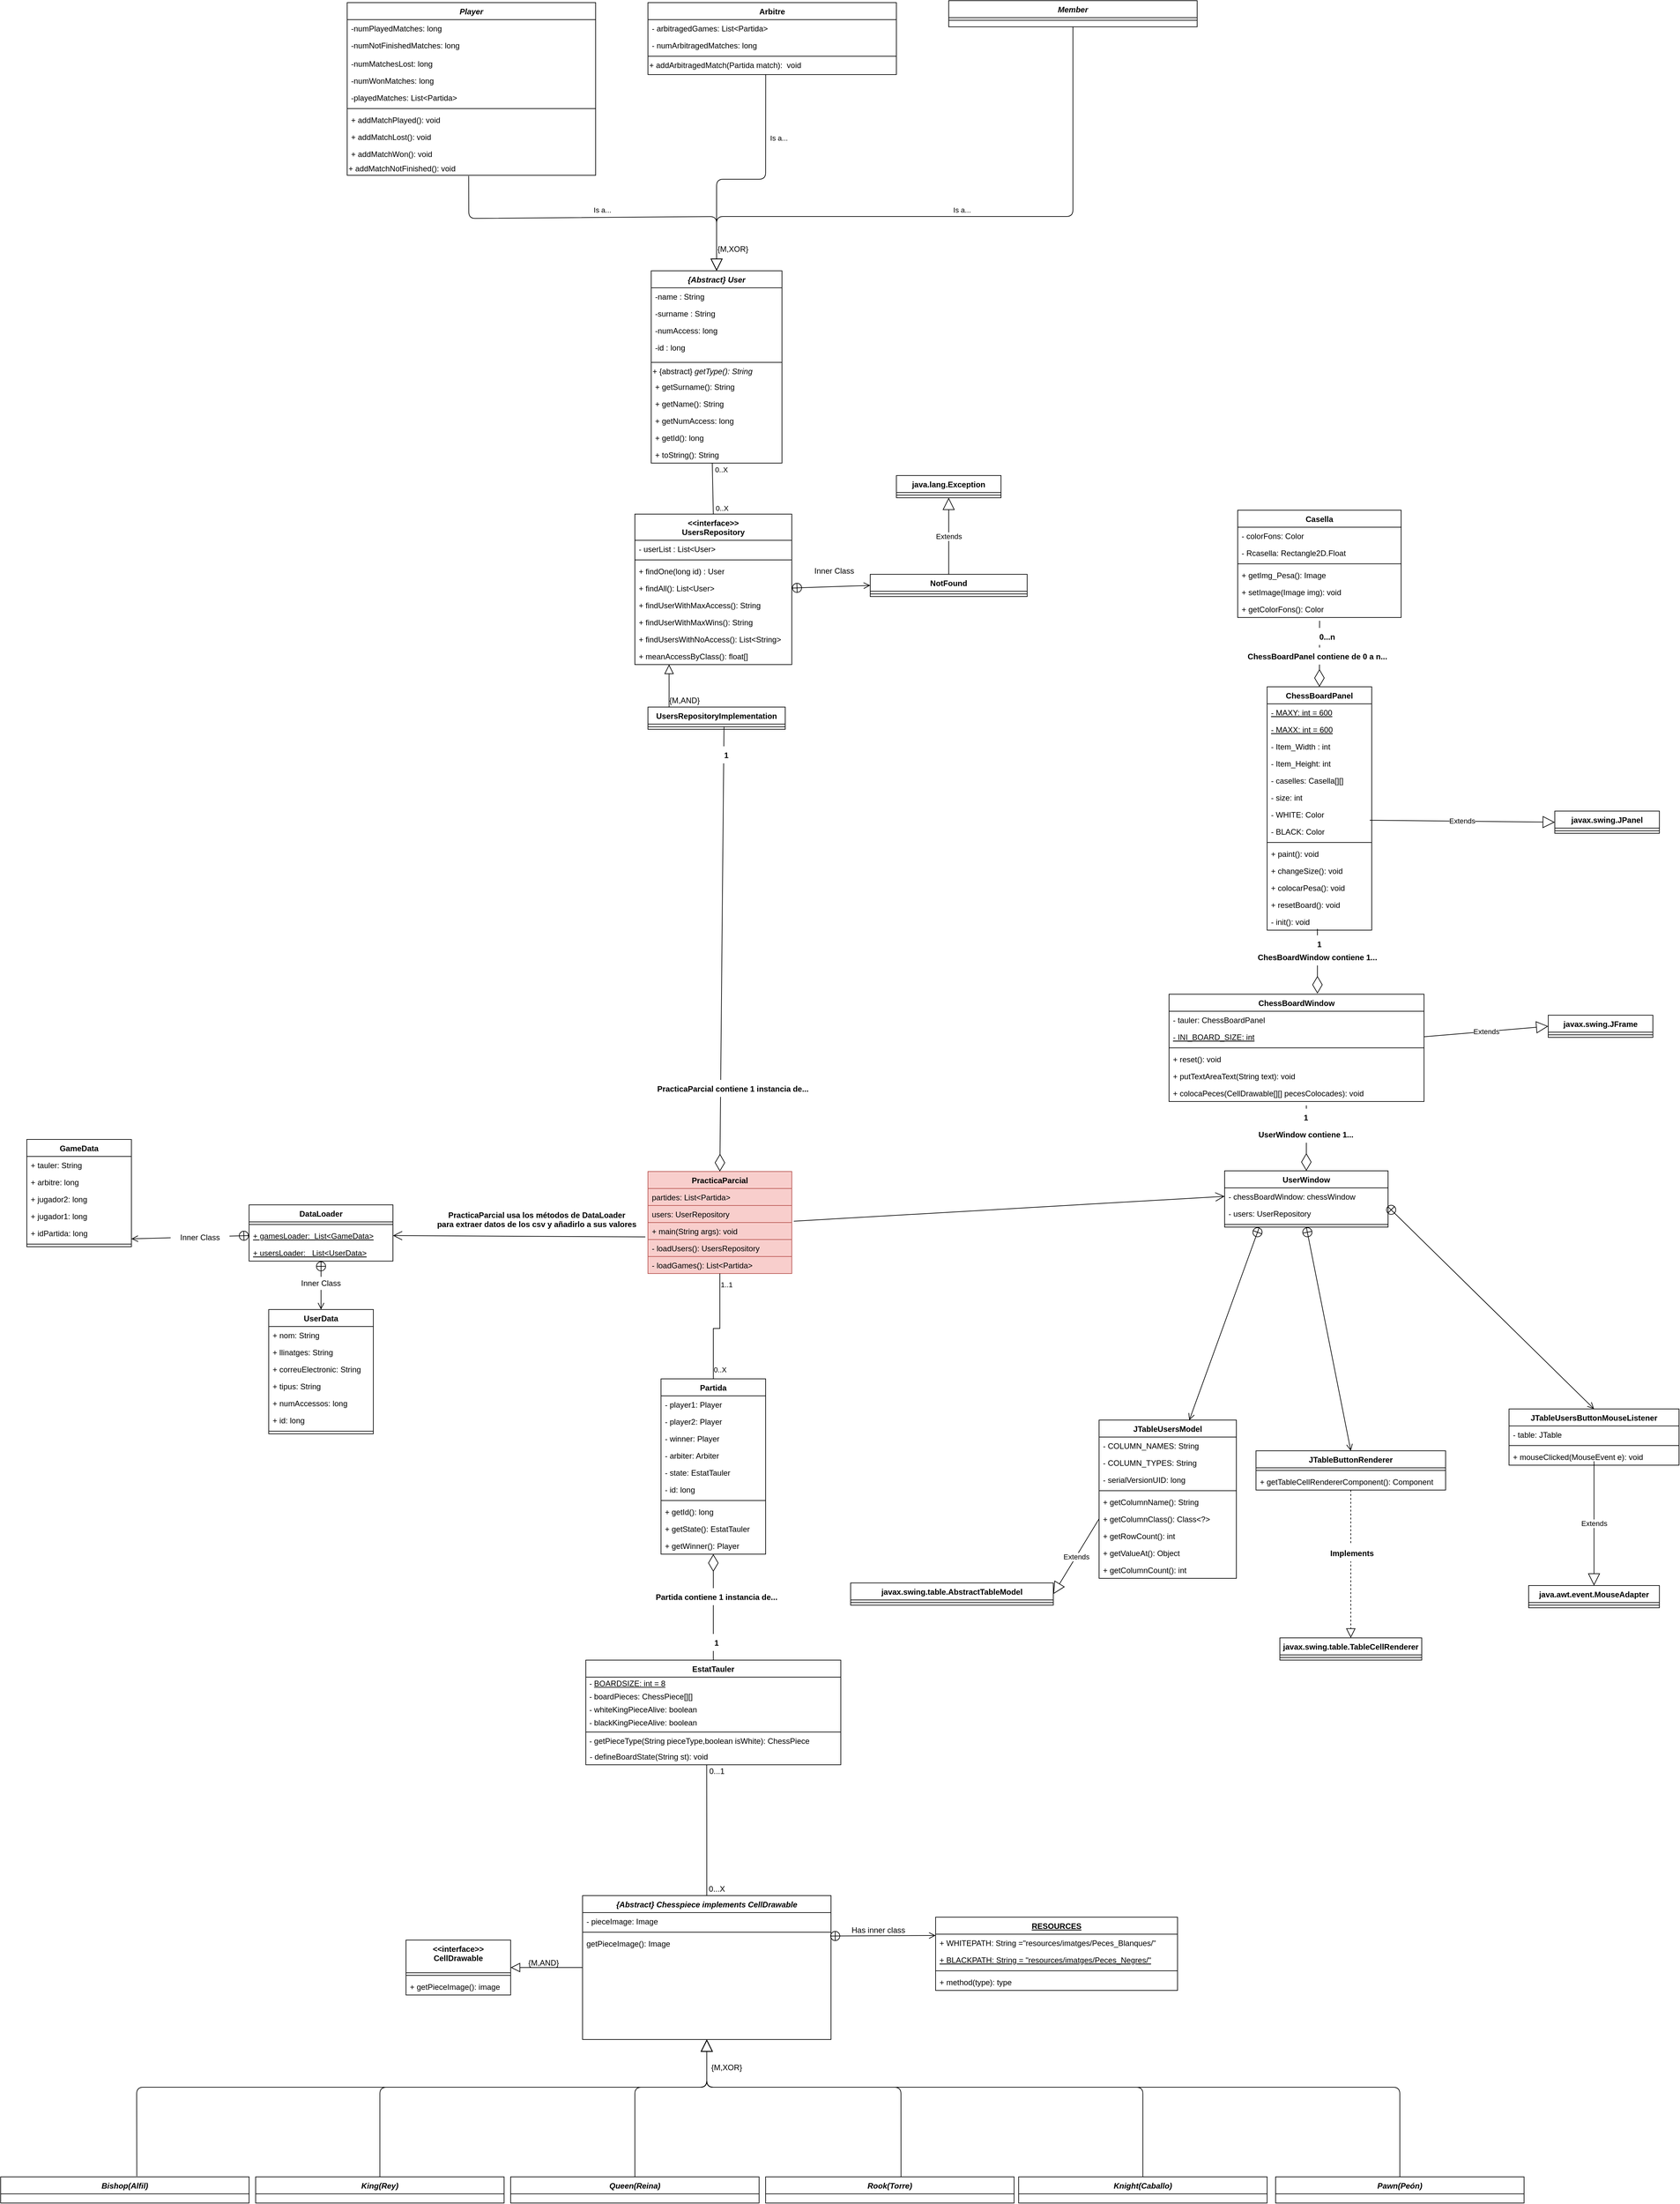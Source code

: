 <mxfile version="13.10.9" type="device"><diagram id="C5RBs43oDa-KdzZeNtuy" name="Page-1"><mxGraphModel dx="5116" dy="2855" grid="1" gridSize="10" guides="1" tooltips="1" connect="1" arrows="1" fold="1" page="1" pageScale="1" pageWidth="827" pageHeight="1169" math="0" shadow="0"><root><mxCell id="WIyWlLk6GJQsqaUBKTNV-0"/><mxCell id="WIyWlLk6GJQsqaUBKTNV-1" parent="WIyWlLk6GJQsqaUBKTNV-0"/><mxCell id="6OSfK7PWQnI_qiiCAlwL-47" value="" style="endArrow=block;endFill=0;endSize=12;html=1;exitX=0.154;exitY=0;exitDx=0;exitDy=0;entryX=0.218;entryY=0.995;entryDx=0;entryDy=0;entryPerimeter=0;exitPerimeter=0;" parent="WIyWlLk6GJQsqaUBKTNV-1" source="6OSfK7PWQnI_qiiCAlwL-48" target="6OSfK7PWQnI_qiiCAlwL-28" edge="1"><mxGeometry width="160" relative="1" as="geometry"><mxPoint x="-2276" y="163" as="sourcePoint"/><mxPoint x="-2200" y="63" as="targetPoint"/></mxGeometry></mxCell><mxCell id="zkfFHV4jXpPFQw0GAbJ--0" value="{Abstract} User" style="swimlane;fontStyle=3;align=center;verticalAlign=top;childLayout=stackLayout;horizontal=1;startSize=26;horizontalStack=0;resizeParent=1;resizeLast=0;collapsible=1;marginBottom=0;rounded=0;shadow=0;strokeWidth=1;" parent="WIyWlLk6GJQsqaUBKTNV-1" vertex="1"><mxGeometry x="-2365" y="-897" width="200" height="294" as="geometry"><mxRectangle x="230" y="140" width="160" height="26" as="alternateBounds"/></mxGeometry></mxCell><mxCell id="zkfFHV4jXpPFQw0GAbJ--1" value="-name : String" style="text;align=left;verticalAlign=top;spacingLeft=4;spacingRight=4;overflow=hidden;rotatable=0;points=[[0,0.5],[1,0.5]];portConstraint=eastwest;" parent="zkfFHV4jXpPFQw0GAbJ--0" vertex="1"><mxGeometry y="26" width="200" height="26" as="geometry"/></mxCell><mxCell id="zkfFHV4jXpPFQw0GAbJ--2" value="-surname : String" style="text;align=left;verticalAlign=top;spacingLeft=4;spacingRight=4;overflow=hidden;rotatable=0;points=[[0,0.5],[1,0.5]];portConstraint=eastwest;rounded=0;shadow=0;html=0;" parent="zkfFHV4jXpPFQw0GAbJ--0" vertex="1"><mxGeometry y="52" width="200" height="26" as="geometry"/></mxCell><mxCell id="6OSfK7PWQnI_qiiCAlwL-216" value="-numAccess: long" style="text;strokeColor=none;fillColor=none;align=left;verticalAlign=top;spacingLeft=4;spacingRight=4;overflow=hidden;rotatable=0;points=[[0,0.5],[1,0.5]];portConstraint=eastwest;fontColor=#000000;" parent="zkfFHV4jXpPFQw0GAbJ--0" vertex="1"><mxGeometry y="78" width="200" height="26" as="geometry"/></mxCell><mxCell id="zkfFHV4jXpPFQw0GAbJ--3" value="-id : long" style="text;align=left;verticalAlign=top;spacingLeft=4;spacingRight=4;overflow=hidden;rotatable=0;points=[[0,0.5],[1,0.5]];portConstraint=eastwest;rounded=0;shadow=0;html=0;" parent="zkfFHV4jXpPFQw0GAbJ--0" vertex="1"><mxGeometry y="104" width="200" height="32" as="geometry"/></mxCell><mxCell id="zkfFHV4jXpPFQw0GAbJ--4" value="" style="line;html=1;strokeWidth=1;align=left;verticalAlign=middle;spacingTop=-1;spacingLeft=3;spacingRight=3;rotatable=0;labelPosition=right;points=[];portConstraint=eastwest;" parent="zkfFHV4jXpPFQw0GAbJ--0" vertex="1"><mxGeometry y="136" width="200" height="8" as="geometry"/></mxCell><mxCell id="Mnghns_Bpe5G_tjjY2B6-1" value="+ {abstract}&amp;nbsp;&lt;i&gt;getType(): String&lt;/i&gt;" style="text;html=1;align=left;verticalAlign=middle;resizable=0;points=[];autosize=1;" parent="zkfFHV4jXpPFQw0GAbJ--0" vertex="1"><mxGeometry y="144" width="200" height="20" as="geometry"/></mxCell><mxCell id="6OSfK7PWQnI_qiiCAlwL-220" value="+ getSurname(): String" style="text;strokeColor=none;fillColor=none;align=left;verticalAlign=top;spacingLeft=4;spacingRight=4;overflow=hidden;rotatable=0;points=[[0,0.5],[1,0.5]];portConstraint=eastwest;fontColor=#000000;" parent="zkfFHV4jXpPFQw0GAbJ--0" vertex="1"><mxGeometry y="164" width="200" height="26" as="geometry"/></mxCell><mxCell id="6OSfK7PWQnI_qiiCAlwL-219" value="+ getName(): String" style="text;strokeColor=none;fillColor=none;align=left;verticalAlign=top;spacingLeft=4;spacingRight=4;overflow=hidden;rotatable=0;points=[[0,0.5],[1,0.5]];portConstraint=eastwest;fontColor=#000000;" parent="zkfFHV4jXpPFQw0GAbJ--0" vertex="1"><mxGeometry y="190" width="200" height="26" as="geometry"/></mxCell><mxCell id="6OSfK7PWQnI_qiiCAlwL-221" value="+ getNumAccess: long" style="text;strokeColor=none;fillColor=none;align=left;verticalAlign=top;spacingLeft=4;spacingRight=4;overflow=hidden;rotatable=0;points=[[0,0.5],[1,0.5]];portConstraint=eastwest;fontColor=#000000;" parent="zkfFHV4jXpPFQw0GAbJ--0" vertex="1"><mxGeometry y="216" width="200" height="26" as="geometry"/></mxCell><mxCell id="6OSfK7PWQnI_qiiCAlwL-218" value="+ getId(): long" style="text;strokeColor=none;fillColor=none;align=left;verticalAlign=top;spacingLeft=4;spacingRight=4;overflow=hidden;rotatable=0;points=[[0,0.5],[1,0.5]];portConstraint=eastwest;fontColor=#000000;" parent="zkfFHV4jXpPFQw0GAbJ--0" vertex="1"><mxGeometry y="242" width="200" height="26" as="geometry"/></mxCell><mxCell id="6OSfK7PWQnI_qiiCAlwL-217" value="+ toString(): String" style="text;strokeColor=none;fillColor=none;align=left;verticalAlign=top;spacingLeft=4;spacingRight=4;overflow=hidden;rotatable=0;points=[[0,0.5],[1,0.5]];portConstraint=eastwest;fontColor=#000000;" parent="zkfFHV4jXpPFQw0GAbJ--0" vertex="1"><mxGeometry y="268" width="200" height="26" as="geometry"/></mxCell><mxCell id="Mnghns_Bpe5G_tjjY2B6-12" value="Player" style="swimlane;fontStyle=3;align=center;verticalAlign=top;childLayout=stackLayout;horizontal=1;startSize=26;horizontalStack=0;resizeParent=1;resizeLast=0;collapsible=1;marginBottom=0;rounded=0;shadow=0;strokeWidth=1;" parent="WIyWlLk6GJQsqaUBKTNV-1" vertex="1"><mxGeometry x="-2830" y="-1307" width="380" height="264" as="geometry"><mxRectangle x="230" y="140" width="160" height="26" as="alternateBounds"/></mxGeometry></mxCell><mxCell id="Mnghns_Bpe5G_tjjY2B6-13" value="-numPlayedMatches: long" style="text;align=left;verticalAlign=top;spacingLeft=4;spacingRight=4;overflow=hidden;rotatable=0;points=[[0,0.5],[1,0.5]];portConstraint=eastwest;" parent="Mnghns_Bpe5G_tjjY2B6-12" vertex="1"><mxGeometry y="26" width="380" height="26" as="geometry"/></mxCell><mxCell id="Mnghns_Bpe5G_tjjY2B6-14" value="-numNotFinishedMatches: long" style="text;align=left;verticalAlign=top;spacingLeft=4;spacingRight=4;overflow=hidden;rotatable=0;points=[[0,0.5],[1,0.5]];portConstraint=eastwest;rounded=0;shadow=0;html=0;" parent="Mnghns_Bpe5G_tjjY2B6-12" vertex="1"><mxGeometry y="52" width="380" height="28" as="geometry"/></mxCell><mxCell id="6OSfK7PWQnI_qiiCAlwL-223" value="-numMatchesLost: long" style="text;strokeColor=none;fillColor=none;align=left;verticalAlign=top;spacingLeft=4;spacingRight=4;overflow=hidden;rotatable=0;points=[[0,0.5],[1,0.5]];portConstraint=eastwest;fontColor=#000000;" parent="Mnghns_Bpe5G_tjjY2B6-12" vertex="1"><mxGeometry y="80" width="380" height="26" as="geometry"/></mxCell><mxCell id="Mnghns_Bpe5G_tjjY2B6-15" value="-numWonMatches: long" style="text;align=left;verticalAlign=top;spacingLeft=4;spacingRight=4;overflow=hidden;rotatable=0;points=[[0,0.5],[1,0.5]];portConstraint=eastwest;rounded=0;shadow=0;html=0;" parent="Mnghns_Bpe5G_tjjY2B6-12" vertex="1"><mxGeometry y="106" width="380" height="26" as="geometry"/></mxCell><mxCell id="6OSfK7PWQnI_qiiCAlwL-224" value="-playedMatches: List&lt;Partida&gt;" style="text;strokeColor=none;fillColor=none;align=left;verticalAlign=top;spacingLeft=4;spacingRight=4;overflow=hidden;rotatable=0;points=[[0,0.5],[1,0.5]];portConstraint=eastwest;fontColor=#000000;" parent="Mnghns_Bpe5G_tjjY2B6-12" vertex="1"><mxGeometry y="132" width="380" height="26" as="geometry"/></mxCell><mxCell id="Mnghns_Bpe5G_tjjY2B6-17" value="" style="line;html=1;strokeWidth=1;align=left;verticalAlign=middle;spacingTop=-1;spacingLeft=3;spacingRight=3;rotatable=0;labelPosition=right;points=[];portConstraint=eastwest;" parent="Mnghns_Bpe5G_tjjY2B6-12" vertex="1"><mxGeometry y="158" width="380" height="8" as="geometry"/></mxCell><mxCell id="6OSfK7PWQnI_qiiCAlwL-227" value="+ addMatchPlayed(): void" style="text;strokeColor=none;fillColor=none;align=left;verticalAlign=top;spacingLeft=4;spacingRight=4;overflow=hidden;rotatable=0;points=[[0,0.5],[1,0.5]];portConstraint=eastwest;fontColor=#000000;" parent="Mnghns_Bpe5G_tjjY2B6-12" vertex="1"><mxGeometry y="166" width="380" height="26" as="geometry"/></mxCell><mxCell id="6OSfK7PWQnI_qiiCAlwL-226" value="+ addMatchLost(): void" style="text;strokeColor=none;fillColor=none;align=left;verticalAlign=top;spacingLeft=4;spacingRight=4;overflow=hidden;rotatable=0;points=[[0,0.5],[1,0.5]];portConstraint=eastwest;fontColor=#000000;" parent="Mnghns_Bpe5G_tjjY2B6-12" vertex="1"><mxGeometry y="192" width="380" height="26" as="geometry"/></mxCell><mxCell id="6OSfK7PWQnI_qiiCAlwL-225" value="+ addMatchWon(): void" style="text;strokeColor=none;fillColor=none;align=left;verticalAlign=top;spacingLeft=4;spacingRight=4;overflow=hidden;rotatable=0;points=[[0,0.5],[1,0.5]];portConstraint=eastwest;fontColor=#000000;" parent="Mnghns_Bpe5G_tjjY2B6-12" vertex="1"><mxGeometry y="218" width="380" height="26" as="geometry"/></mxCell><mxCell id="Mnghns_Bpe5G_tjjY2B6-20" value="+ addMatchNotFinished(): void" style="text;html=1;align=left;verticalAlign=middle;resizable=0;points=[];autosize=1;" parent="Mnghns_Bpe5G_tjjY2B6-12" vertex="1"><mxGeometry y="244" width="380" height="20" as="geometry"/></mxCell><mxCell id="Mnghns_Bpe5G_tjjY2B6-21" value="Arbitre" style="swimlane;fontStyle=1;align=center;verticalAlign=top;childLayout=stackLayout;horizontal=1;startSize=26;horizontalStack=0;resizeParent=1;resizeLast=0;collapsible=1;marginBottom=0;rounded=0;shadow=0;strokeWidth=1;" parent="WIyWlLk6GJQsqaUBKTNV-1" vertex="1"><mxGeometry x="-2370" y="-1307" width="380" height="110" as="geometry"><mxRectangle x="230" y="140" width="160" height="26" as="alternateBounds"/></mxGeometry></mxCell><mxCell id="6OSfK7PWQnI_qiiCAlwL-228" value="- arbitragedGames: List&lt;Partida&gt;" style="text;strokeColor=none;fillColor=none;align=left;verticalAlign=top;spacingLeft=4;spacingRight=4;overflow=hidden;rotatable=0;points=[[0,0.5],[1,0.5]];portConstraint=eastwest;fontColor=#000000;" parent="Mnghns_Bpe5G_tjjY2B6-21" vertex="1"><mxGeometry y="26" width="380" height="26" as="geometry"/></mxCell><mxCell id="Mnghns_Bpe5G_tjjY2B6-22" value="- numArbitragedMatches: long" style="text;align=left;verticalAlign=top;spacingLeft=4;spacingRight=4;overflow=hidden;rotatable=0;points=[[0,0.5],[1,0.5]];portConstraint=eastwest;" parent="Mnghns_Bpe5G_tjjY2B6-21" vertex="1"><mxGeometry y="52" width="380" height="26" as="geometry"/></mxCell><mxCell id="Mnghns_Bpe5G_tjjY2B6-25" value="" style="line;html=1;strokeWidth=1;align=left;verticalAlign=middle;spacingTop=-1;spacingLeft=3;spacingRight=3;rotatable=0;labelPosition=right;points=[];portConstraint=eastwest;" parent="Mnghns_Bpe5G_tjjY2B6-21" vertex="1"><mxGeometry y="78" width="380" height="8" as="geometry"/></mxCell><mxCell id="Mnghns_Bpe5G_tjjY2B6-27" value="+ addArbitragedMatch(Partida match):&amp;nbsp; void" style="text;html=1;align=left;verticalAlign=middle;resizable=0;points=[];autosize=1;" parent="Mnghns_Bpe5G_tjjY2B6-21" vertex="1"><mxGeometry y="86" width="380" height="20" as="geometry"/></mxCell><mxCell id="Mnghns_Bpe5G_tjjY2B6-36" value="{Abstract} Chesspiece implements CellDrawable" style="swimlane;fontStyle=3;align=center;verticalAlign=top;childLayout=stackLayout;horizontal=1;startSize=26;horizontalStack=0;resizeParent=1;resizeLast=0;collapsible=1;marginBottom=0;rounded=0;shadow=0;strokeWidth=1;" parent="WIyWlLk6GJQsqaUBKTNV-1" vertex="1"><mxGeometry x="-2470" y="1587" width="380" height="220" as="geometry"><mxRectangle x="230" y="140" width="160" height="26" as="alternateBounds"/></mxGeometry></mxCell><mxCell id="Mnghns_Bpe5G_tjjY2B6-37" value="- pieceImage: Image" style="text;align=left;verticalAlign=top;spacingLeft=4;spacingRight=4;overflow=hidden;rotatable=0;points=[[0,0.5],[1,0.5]];portConstraint=eastwest;" parent="Mnghns_Bpe5G_tjjY2B6-36" vertex="1"><mxGeometry y="26" width="380" height="26" as="geometry"/></mxCell><mxCell id="Mnghns_Bpe5G_tjjY2B6-41" value="" style="line;html=1;strokeWidth=1;align=left;verticalAlign=middle;spacingTop=-1;spacingLeft=3;spacingRight=3;rotatable=0;labelPosition=right;points=[];portConstraint=eastwest;" parent="Mnghns_Bpe5G_tjjY2B6-36" vertex="1"><mxGeometry y="52" width="380" height="8" as="geometry"/></mxCell><mxCell id="6OSfK7PWQnI_qiiCAlwL-197" value="getPieceImage(): Image" style="text;strokeColor=none;fillColor=none;align=left;verticalAlign=top;spacingLeft=4;spacingRight=4;overflow=hidden;rotatable=0;points=[[0,0.5],[1,0.5]];portConstraint=eastwest;" parent="Mnghns_Bpe5G_tjjY2B6-36" vertex="1"><mxGeometry y="60" width="380" height="26" as="geometry"/></mxCell><mxCell id="Mnghns_Bpe5G_tjjY2B6-62" value="Rook(Torre)" style="swimlane;fontStyle=3;align=center;verticalAlign=top;childLayout=stackLayout;horizontal=1;startSize=26;horizontalStack=0;resizeParent=1;resizeLast=0;collapsible=1;marginBottom=0;rounded=0;shadow=0;strokeWidth=1;" parent="WIyWlLk6GJQsqaUBKTNV-1" vertex="1"><mxGeometry x="-2190" y="2017" width="380" height="40" as="geometry"><mxRectangle x="230" y="140" width="160" height="26" as="alternateBounds"/></mxGeometry></mxCell><mxCell id="Mnghns_Bpe5G_tjjY2B6-69" value="King(Rey)" style="swimlane;fontStyle=3;align=center;verticalAlign=top;childLayout=stackLayout;horizontal=1;startSize=26;horizontalStack=0;resizeParent=1;resizeLast=0;collapsible=1;marginBottom=0;rounded=0;shadow=0;strokeWidth=1;" parent="WIyWlLk6GJQsqaUBKTNV-1" vertex="1"><mxGeometry x="-2970" y="2017" width="380" height="40" as="geometry"><mxRectangle x="230" y="140" width="160" height="26" as="alternateBounds"/></mxGeometry></mxCell><mxCell id="Mnghns_Bpe5G_tjjY2B6-74" value="Queen(Reina)" style="swimlane;fontStyle=3;align=center;verticalAlign=top;childLayout=stackLayout;horizontal=1;startSize=26;horizontalStack=0;resizeParent=1;resizeLast=0;collapsible=1;marginBottom=0;rounded=0;shadow=0;strokeWidth=1;" parent="WIyWlLk6GJQsqaUBKTNV-1" vertex="1"><mxGeometry x="-2580" y="2017" width="380" height="40" as="geometry"><mxRectangle x="230" y="140" width="160" height="26" as="alternateBounds"/></mxGeometry></mxCell><mxCell id="Mnghns_Bpe5G_tjjY2B6-76" value="Knight(Caballo)" style="swimlane;fontStyle=3;align=center;verticalAlign=top;childLayout=stackLayout;horizontal=1;startSize=26;horizontalStack=0;resizeParent=1;resizeLast=0;collapsible=1;marginBottom=0;rounded=0;shadow=0;strokeWidth=1;" parent="WIyWlLk6GJQsqaUBKTNV-1" vertex="1"><mxGeometry x="-1803" y="2017" width="380" height="40" as="geometry"><mxRectangle x="230" y="140" width="160" height="26" as="alternateBounds"/></mxGeometry></mxCell><mxCell id="Mnghns_Bpe5G_tjjY2B6-78" value="Bishop(Alfil)" style="swimlane;fontStyle=3;align=center;verticalAlign=top;childLayout=stackLayout;horizontal=1;startSize=26;horizontalStack=0;resizeParent=1;resizeLast=0;collapsible=1;marginBottom=0;rounded=0;shadow=0;strokeWidth=1;" parent="WIyWlLk6GJQsqaUBKTNV-1" vertex="1"><mxGeometry x="-3360" y="2017" width="380" height="40" as="geometry"><mxRectangle x="230" y="140" width="160" height="26" as="alternateBounds"/></mxGeometry></mxCell><mxCell id="Mnghns_Bpe5G_tjjY2B6-80" value="Pawn(Peón)" style="swimlane;fontStyle=3;align=center;verticalAlign=top;childLayout=stackLayout;horizontal=1;startSize=26;horizontalStack=0;resizeParent=1;resizeLast=0;collapsible=1;marginBottom=0;rounded=0;shadow=0;strokeWidth=1;" parent="WIyWlLk6GJQsqaUBKTNV-1" vertex="1"><mxGeometry x="-1410" y="2017" width="380" height="40" as="geometry"><mxRectangle x="230" y="140" width="160" height="26" as="alternateBounds"/></mxGeometry></mxCell><mxCell id="Mnghns_Bpe5G_tjjY2B6-83" value="" style="endArrow=block;endSize=16;endFill=0;html=1;exitX=0.548;exitY=-0.025;exitDx=0;exitDy=0;exitPerimeter=0;entryX=0.5;entryY=1;entryDx=0;entryDy=0;" parent="WIyWlLk6GJQsqaUBKTNV-1" source="Mnghns_Bpe5G_tjjY2B6-78" edge="1" target="Mnghns_Bpe5G_tjjY2B6-36"><mxGeometry width="160" relative="1" as="geometry"><mxPoint x="-2930" y="1977" as="sourcePoint"/><mxPoint x="-2340" y="1770" as="targetPoint"/><Array as="points"><mxPoint x="-3152" y="1880"/><mxPoint x="-2280" y="1880"/></Array></mxGeometry></mxCell><mxCell id="Mnghns_Bpe5G_tjjY2B6-84" value="" style="endArrow=block;endSize=16;endFill=0;html=1;exitX=0.5;exitY=0;exitDx=0;exitDy=0;entryX=0.5;entryY=1;entryDx=0;entryDy=0;" parent="WIyWlLk6GJQsqaUBKTNV-1" source="Mnghns_Bpe5G_tjjY2B6-69" target="Mnghns_Bpe5G_tjjY2B6-36" edge="1"><mxGeometry width="160" relative="1" as="geometry"><mxPoint x="-3060" y="1647" as="sourcePoint"/><mxPoint x="-2290" y="1807" as="targetPoint"/><Array as="points"><mxPoint x="-2780" y="1880"/><mxPoint x="-2280" y="1880"/></Array></mxGeometry></mxCell><mxCell id="Mnghns_Bpe5G_tjjY2B6-85" value="" style="endArrow=block;endSize=16;endFill=0;html=1;exitX=0.5;exitY=0;exitDx=0;exitDy=0;entryX=0.5;entryY=1;entryDx=0;entryDy=0;" parent="WIyWlLk6GJQsqaUBKTNV-1" source="Mnghns_Bpe5G_tjjY2B6-74" edge="1" target="Mnghns_Bpe5G_tjjY2B6-36"><mxGeometry x="-0.049" width="160" relative="1" as="geometry"><mxPoint x="-3060" y="1647" as="sourcePoint"/><mxPoint x="-2280" y="1807" as="targetPoint"/><Array as="points"><mxPoint x="-2390" y="1880"/><mxPoint x="-2280" y="1880"/><mxPoint x="-2280" y="1840"/></Array><mxPoint as="offset"/></mxGeometry></mxCell><mxCell id="Mnghns_Bpe5G_tjjY2B6-86" value="" style="endArrow=block;endSize=16;endFill=0;html=1;exitX=0.545;exitY=-0.008;exitDx=0;exitDy=0;exitPerimeter=0;entryX=0.5;entryY=1;entryDx=0;entryDy=0;" parent="WIyWlLk6GJQsqaUBKTNV-1" source="Mnghns_Bpe5G_tjjY2B6-62" edge="1" target="Mnghns_Bpe5G_tjjY2B6-36"><mxGeometry width="160" relative="1" as="geometry"><mxPoint x="-2180" y="1647" as="sourcePoint"/><mxPoint x="-2260" y="1807" as="targetPoint"/><Array as="points"><mxPoint x="-1983" y="1880"/><mxPoint x="-2280" y="1880"/></Array></mxGeometry></mxCell><mxCell id="Mnghns_Bpe5G_tjjY2B6-87" value="" style="endArrow=block;endSize=16;endFill=0;html=1;exitX=0.5;exitY=0;exitDx=0;exitDy=0;entryX=0.5;entryY=1;entryDx=0;entryDy=0;" parent="WIyWlLk6GJQsqaUBKTNV-1" source="Mnghns_Bpe5G_tjjY2B6-76" edge="1" target="Mnghns_Bpe5G_tjjY2B6-36"><mxGeometry width="160" relative="1" as="geometry"><mxPoint x="-2180" y="1647" as="sourcePoint"/><mxPoint x="-2149.66" y="1807.396" as="targetPoint"/><Array as="points"><mxPoint x="-1613" y="1880"/><mxPoint x="-2280" y="1880"/></Array></mxGeometry></mxCell><mxCell id="Mnghns_Bpe5G_tjjY2B6-88" value="" style="endArrow=block;endSize=16;endFill=0;html=1;exitX=0.5;exitY=0;exitDx=0;exitDy=0;entryX=0.5;entryY=1;entryDx=0;entryDy=0;" parent="WIyWlLk6GJQsqaUBKTNV-1" source="Mnghns_Bpe5G_tjjY2B6-80" edge="1" target="Mnghns_Bpe5G_tjjY2B6-36"><mxGeometry width="160" relative="1" as="geometry"><mxPoint x="-1580" y="1647" as="sourcePoint"/><mxPoint x="-2230" y="1840" as="targetPoint"/><Array as="points"><mxPoint x="-1220" y="1880"/><mxPoint x="-2280" y="1880"/></Array></mxGeometry></mxCell><mxCell id="6OSfK7PWQnI_qiiCAlwL-0" value="EstatTauler" style="swimlane;fontStyle=1;align=center;verticalAlign=top;childLayout=stackLayout;horizontal=1;startSize=26;horizontalStack=0;resizeParent=1;resizeParentMax=0;resizeLast=0;collapsible=1;marginBottom=0;" parent="WIyWlLk6GJQsqaUBKTNV-1" vertex="1"><mxGeometry x="-2465" y="1227" width="390" height="160" as="geometry"/></mxCell><mxCell id="6OSfK7PWQnI_qiiCAlwL-7" value="&amp;nbsp;- &lt;u&gt;BOARDSIZE: int = 8&lt;/u&gt;" style="text;html=1;strokeColor=none;fillColor=none;align=left;verticalAlign=middle;whiteSpace=wrap;rounded=0;" parent="6OSfK7PWQnI_qiiCAlwL-0" vertex="1"><mxGeometry y="26" width="390" height="20" as="geometry"/></mxCell><mxCell id="6OSfK7PWQnI_qiiCAlwL-4" value="&amp;nbsp;- boardPieces: ChessPiece[][]" style="text;html=1;strokeColor=none;fillColor=none;align=left;verticalAlign=middle;whiteSpace=wrap;rounded=0;" parent="6OSfK7PWQnI_qiiCAlwL-0" vertex="1"><mxGeometry y="46" width="390" height="20" as="geometry"/></mxCell><mxCell id="6OSfK7PWQnI_qiiCAlwL-5" value="&amp;nbsp;- whiteKingPieceAlive: boolean" style="text;html=1;strokeColor=none;fillColor=none;align=left;verticalAlign=middle;whiteSpace=wrap;rounded=0;" parent="6OSfK7PWQnI_qiiCAlwL-0" vertex="1"><mxGeometry y="66" width="390" height="20" as="geometry"/></mxCell><mxCell id="6OSfK7PWQnI_qiiCAlwL-6" value="&amp;nbsp;- blackKingPieceAlive: boolean" style="text;html=1;strokeColor=none;fillColor=none;align=left;verticalAlign=middle;whiteSpace=wrap;rounded=0;" parent="6OSfK7PWQnI_qiiCAlwL-0" vertex="1"><mxGeometry y="86" width="390" height="20" as="geometry"/></mxCell><mxCell id="6OSfK7PWQnI_qiiCAlwL-2" value="" style="line;strokeWidth=1;fillColor=none;align=left;verticalAlign=middle;spacingTop=-1;spacingLeft=3;spacingRight=3;rotatable=0;labelPosition=right;points=[];portConstraint=eastwest;" parent="6OSfK7PWQnI_qiiCAlwL-0" vertex="1"><mxGeometry y="106" width="390" height="8" as="geometry"/></mxCell><mxCell id="6OSfK7PWQnI_qiiCAlwL-8" value="&amp;nbsp;- getPieceType(String pieceType,boolean isWhite): ChessPiece" style="text;html=1;strokeColor=none;fillColor=none;align=left;verticalAlign=middle;whiteSpace=wrap;rounded=0;" parent="6OSfK7PWQnI_qiiCAlwL-0" vertex="1"><mxGeometry y="114" width="390" height="20" as="geometry"/></mxCell><mxCell id="6OSfK7PWQnI_qiiCAlwL-3" value="- defineBoardState(String st): void&#xA;" style="text;strokeColor=none;fillColor=none;align=left;verticalAlign=top;spacingLeft=4;spacingRight=4;overflow=hidden;rotatable=0;points=[[0,0.5],[1,0.5]];portConstraint=eastwest;" parent="6OSfK7PWQnI_qiiCAlwL-0" vertex="1"><mxGeometry y="134" width="390" height="26" as="geometry"/></mxCell><mxCell id="6OSfK7PWQnI_qiiCAlwL-9" value="Partida&#xA;" style="swimlane;fontStyle=1;align=center;verticalAlign=top;childLayout=stackLayout;horizontal=1;startSize=26;horizontalStack=0;resizeParent=1;resizeParentMax=0;resizeLast=0;collapsible=1;marginBottom=0;" parent="WIyWlLk6GJQsqaUBKTNV-1" vertex="1"><mxGeometry x="-2350" y="797" width="160" height="268" as="geometry"/></mxCell><mxCell id="6OSfK7PWQnI_qiiCAlwL-18" value="- player1: Player" style="text;strokeColor=none;fillColor=none;align=left;verticalAlign=top;spacingLeft=4;spacingRight=4;overflow=hidden;rotatable=0;points=[[0,0.5],[1,0.5]];portConstraint=eastwest;" parent="6OSfK7PWQnI_qiiCAlwL-9" vertex="1"><mxGeometry y="26" width="160" height="26" as="geometry"/></mxCell><mxCell id="6OSfK7PWQnI_qiiCAlwL-17" value="- player2: Player" style="text;strokeColor=none;fillColor=none;align=left;verticalAlign=top;spacingLeft=4;spacingRight=4;overflow=hidden;rotatable=0;points=[[0,0.5],[1,0.5]];portConstraint=eastwest;" parent="6OSfK7PWQnI_qiiCAlwL-9" vertex="1"><mxGeometry y="52" width="160" height="26" as="geometry"/></mxCell><mxCell id="6OSfK7PWQnI_qiiCAlwL-14" value="- winner: Player" style="text;strokeColor=none;fillColor=none;align=left;verticalAlign=top;spacingLeft=4;spacingRight=4;overflow=hidden;rotatable=0;points=[[0,0.5],[1,0.5]];portConstraint=eastwest;" parent="6OSfK7PWQnI_qiiCAlwL-9" vertex="1"><mxGeometry y="78" width="160" height="26" as="geometry"/></mxCell><mxCell id="6OSfK7PWQnI_qiiCAlwL-16" value="- arbiter: Arbiter" style="text;strokeColor=none;fillColor=none;align=left;verticalAlign=top;spacingLeft=4;spacingRight=4;overflow=hidden;rotatable=0;points=[[0,0.5],[1,0.5]];portConstraint=eastwest;" parent="6OSfK7PWQnI_qiiCAlwL-9" vertex="1"><mxGeometry y="104" width="160" height="26" as="geometry"/></mxCell><mxCell id="6OSfK7PWQnI_qiiCAlwL-15" value="- state: EstatTauler" style="text;strokeColor=none;fillColor=none;align=left;verticalAlign=top;spacingLeft=4;spacingRight=4;overflow=hidden;rotatable=0;points=[[0,0.5],[1,0.5]];portConstraint=eastwest;" parent="6OSfK7PWQnI_qiiCAlwL-9" vertex="1"><mxGeometry y="130" width="160" height="26" as="geometry"/></mxCell><mxCell id="6OSfK7PWQnI_qiiCAlwL-10" value="- id: long" style="text;strokeColor=none;fillColor=none;align=left;verticalAlign=top;spacingLeft=4;spacingRight=4;overflow=hidden;rotatable=0;points=[[0,0.5],[1,0.5]];portConstraint=eastwest;" parent="6OSfK7PWQnI_qiiCAlwL-9" vertex="1"><mxGeometry y="156" width="160" height="26" as="geometry"/></mxCell><mxCell id="6OSfK7PWQnI_qiiCAlwL-11" value="" style="line;strokeWidth=1;fillColor=none;align=left;verticalAlign=middle;spacingTop=-1;spacingLeft=3;spacingRight=3;rotatable=0;labelPosition=right;points=[];portConstraint=eastwest;" parent="6OSfK7PWQnI_qiiCAlwL-9" vertex="1"><mxGeometry y="182" width="160" height="8" as="geometry"/></mxCell><mxCell id="6OSfK7PWQnI_qiiCAlwL-20" value="+ getId(): long" style="text;strokeColor=none;fillColor=none;align=left;verticalAlign=top;spacingLeft=4;spacingRight=4;overflow=hidden;rotatable=0;points=[[0,0.5],[1,0.5]];portConstraint=eastwest;" parent="6OSfK7PWQnI_qiiCAlwL-9" vertex="1"><mxGeometry y="190" width="160" height="26" as="geometry"/></mxCell><mxCell id="6OSfK7PWQnI_qiiCAlwL-19" value="+ getState(): EstatTauler " style="text;strokeColor=none;fillColor=none;align=left;verticalAlign=top;spacingLeft=4;spacingRight=4;overflow=hidden;rotatable=0;points=[[0,0.5],[1,0.5]];portConstraint=eastwest;" parent="6OSfK7PWQnI_qiiCAlwL-9" vertex="1"><mxGeometry y="216" width="160" height="26" as="geometry"/></mxCell><mxCell id="6OSfK7PWQnI_qiiCAlwL-12" value="+ getWinner(): Player" style="text;strokeColor=none;fillColor=none;align=left;verticalAlign=top;spacingLeft=4;spacingRight=4;overflow=hidden;rotatable=0;points=[[0,0.5],[1,0.5]];portConstraint=eastwest;" parent="6OSfK7PWQnI_qiiCAlwL-9" vertex="1"><mxGeometry y="242" width="160" height="26" as="geometry"/></mxCell><mxCell id="6OSfK7PWQnI_qiiCAlwL-25" value="&lt;&lt;interface&gt;&gt;&#xA;UsersRepository" style="swimlane;fontStyle=1;align=center;verticalAlign=top;childLayout=stackLayout;horizontal=1;startSize=40;horizontalStack=0;resizeParent=1;resizeParentMax=0;resizeLast=0;collapsible=1;marginBottom=0;" parent="WIyWlLk6GJQsqaUBKTNV-1" vertex="1"><mxGeometry x="-2390" y="-525" width="240" height="230" as="geometry"/></mxCell><mxCell id="6OSfK7PWQnI_qiiCAlwL-26" value="- userList : List&lt;User&gt;" style="text;strokeColor=none;fillColor=none;align=left;verticalAlign=top;spacingLeft=4;spacingRight=4;overflow=hidden;rotatable=0;points=[[0,0.5],[1,0.5]];portConstraint=eastwest;" parent="6OSfK7PWQnI_qiiCAlwL-25" vertex="1"><mxGeometry y="40" width="240" height="26" as="geometry"/></mxCell><mxCell id="6OSfK7PWQnI_qiiCAlwL-27" value="" style="line;strokeWidth=1;fillColor=none;align=left;verticalAlign=middle;spacingTop=-1;spacingLeft=3;spacingRight=3;rotatable=0;labelPosition=right;points=[];portConstraint=eastwest;" parent="6OSfK7PWQnI_qiiCAlwL-25" vertex="1"><mxGeometry y="66" width="240" height="8" as="geometry"/></mxCell><mxCell id="6OSfK7PWQnI_qiiCAlwL-29" value="+ findOne(long id) : User" style="text;strokeColor=none;fillColor=none;align=left;verticalAlign=top;spacingLeft=4;spacingRight=4;overflow=hidden;rotatable=0;points=[[0,0.5],[1,0.5]];portConstraint=eastwest;" parent="6OSfK7PWQnI_qiiCAlwL-25" vertex="1"><mxGeometry y="74" width="240" height="26" as="geometry"/></mxCell><mxCell id="6OSfK7PWQnI_qiiCAlwL-30" value="+ findAll(): List&lt;User&gt;" style="text;strokeColor=none;fillColor=none;align=left;verticalAlign=top;spacingLeft=4;spacingRight=4;overflow=hidden;rotatable=0;points=[[0,0.5],[1,0.5]];portConstraint=eastwest;" parent="6OSfK7PWQnI_qiiCAlwL-25" vertex="1"><mxGeometry y="100" width="240" height="26" as="geometry"/></mxCell><mxCell id="6OSfK7PWQnI_qiiCAlwL-31" value="+ findUserWithMaxAccess(): String" style="text;strokeColor=none;fillColor=none;align=left;verticalAlign=top;spacingLeft=4;spacingRight=4;overflow=hidden;rotatable=0;points=[[0,0.5],[1,0.5]];portConstraint=eastwest;" parent="6OSfK7PWQnI_qiiCAlwL-25" vertex="1"><mxGeometry y="126" width="240" height="26" as="geometry"/></mxCell><mxCell id="6OSfK7PWQnI_qiiCAlwL-33" value="+ findUserWithMaxWins(): String" style="text;strokeColor=none;fillColor=none;align=left;verticalAlign=top;spacingLeft=4;spacingRight=4;overflow=hidden;rotatable=0;points=[[0,0.5],[1,0.5]];portConstraint=eastwest;" parent="6OSfK7PWQnI_qiiCAlwL-25" vertex="1"><mxGeometry y="152" width="240" height="26" as="geometry"/></mxCell><mxCell id="6OSfK7PWQnI_qiiCAlwL-32" value="+ findUsersWithNoAccess(): List&lt;String&gt;" style="text;strokeColor=none;fillColor=none;align=left;verticalAlign=top;spacingLeft=4;spacingRight=4;overflow=hidden;rotatable=0;points=[[0,0.5],[1,0.5]];portConstraint=eastwest;" parent="6OSfK7PWQnI_qiiCAlwL-25" vertex="1"><mxGeometry y="178" width="240" height="26" as="geometry"/></mxCell><mxCell id="6OSfK7PWQnI_qiiCAlwL-28" value="+ meanAccessByClass(): float[]" style="text;strokeColor=none;fillColor=none;align=left;verticalAlign=top;spacingLeft=4;spacingRight=4;overflow=hidden;rotatable=0;points=[[0,0.5],[1,0.5]];portConstraint=eastwest;" parent="6OSfK7PWQnI_qiiCAlwL-25" vertex="1"><mxGeometry y="204" width="240" height="26" as="geometry"/></mxCell><mxCell id="6OSfK7PWQnI_qiiCAlwL-34" value="NotFound&#xA;" style="swimlane;fontStyle=1;align=center;verticalAlign=top;childLayout=stackLayout;horizontal=1;startSize=26;horizontalStack=0;resizeParent=1;resizeParentMax=0;resizeLast=0;collapsible=1;marginBottom=0;" parent="WIyWlLk6GJQsqaUBKTNV-1" vertex="1"><mxGeometry x="-2030" y="-433" width="240" height="34" as="geometry"><mxRectangle y="230" width="240" height="26" as="alternateBounds"/></mxGeometry></mxCell><mxCell id="6OSfK7PWQnI_qiiCAlwL-36" value="" style="line;strokeWidth=1;fillColor=none;align=left;verticalAlign=middle;spacingTop=-1;spacingLeft=3;spacingRight=3;rotatable=0;labelPosition=right;points=[];portConstraint=eastwest;" parent="6OSfK7PWQnI_qiiCAlwL-34" vertex="1"><mxGeometry y="26" width="240" height="8" as="geometry"/></mxCell><mxCell id="6OSfK7PWQnI_qiiCAlwL-39" value="java.lang.Exception&#xA; " style="swimlane;fontStyle=1;align=center;verticalAlign=top;childLayout=stackLayout;horizontal=1;startSize=26;horizontalStack=0;resizeParent=1;resizeParentMax=0;resizeLast=0;collapsible=1;marginBottom=0;" parent="WIyWlLk6GJQsqaUBKTNV-1" vertex="1"><mxGeometry x="-1990" y="-584" width="160" height="34" as="geometry"/></mxCell><mxCell id="6OSfK7PWQnI_qiiCAlwL-41" value="" style="line;strokeWidth=1;fillColor=none;align=left;verticalAlign=middle;spacingTop=-1;spacingLeft=3;spacingRight=3;rotatable=0;labelPosition=right;points=[];portConstraint=eastwest;" parent="6OSfK7PWQnI_qiiCAlwL-39" vertex="1"><mxGeometry y="26" width="160" height="8" as="geometry"/></mxCell><mxCell id="6OSfK7PWQnI_qiiCAlwL-43" value="Extends" style="endArrow=block;endSize=16;endFill=0;html=1;exitX=0.5;exitY=0;exitDx=0;exitDy=0;" parent="WIyWlLk6GJQsqaUBKTNV-1" source="6OSfK7PWQnI_qiiCAlwL-34" target="6OSfK7PWQnI_qiiCAlwL-41" edge="1"><mxGeometry width="160" relative="1" as="geometry"><mxPoint x="-2170" y="-354" as="sourcePoint"/><mxPoint x="-2010" y="-354" as="targetPoint"/></mxGeometry></mxCell><mxCell id="6OSfK7PWQnI_qiiCAlwL-45" value="" style="endArrow=open;startArrow=circlePlus;endFill=0;startFill=0;endSize=8;html=1;entryX=0;entryY=0.5;entryDx=0;entryDy=0;exitX=1;exitY=0.5;exitDx=0;exitDy=0;" parent="WIyWlLk6GJQsqaUBKTNV-1" source="6OSfK7PWQnI_qiiCAlwL-30" target="6OSfK7PWQnI_qiiCAlwL-34" edge="1"><mxGeometry width="160" relative="1" as="geometry"><mxPoint x="-2150" y="-94" as="sourcePoint"/><mxPoint x="-2093" y="-121" as="targetPoint"/></mxGeometry></mxCell><mxCell id="6OSfK7PWQnI_qiiCAlwL-46" value="Inner Class" style="text;html=1;strokeColor=none;align=center;verticalAlign=middle;whiteSpace=wrap;rounded=0;fillColor=#ffffff;" parent="WIyWlLk6GJQsqaUBKTNV-1" vertex="1"><mxGeometry x="-2130" y="-448" width="90" height="20" as="geometry"/></mxCell><mxCell id="6OSfK7PWQnI_qiiCAlwL-48" value="UsersRepositoryImplementation&#xA;" style="swimlane;fontStyle=1;align=center;verticalAlign=top;childLayout=stackLayout;horizontal=1;startSize=26;horizontalStack=0;resizeParent=1;resizeParentMax=0;resizeLast=0;collapsible=1;marginBottom=0;" parent="WIyWlLk6GJQsqaUBKTNV-1" vertex="1"><mxGeometry x="-2370" y="-230" width="210" height="34" as="geometry"/></mxCell><mxCell id="6OSfK7PWQnI_qiiCAlwL-50" value="" style="line;strokeWidth=1;fillColor=none;align=left;verticalAlign=middle;spacingTop=-1;spacingLeft=3;spacingRight=3;rotatable=0;labelPosition=right;points=[];portConstraint=eastwest;" parent="6OSfK7PWQnI_qiiCAlwL-48" vertex="1"><mxGeometry y="26" width="210" height="8" as="geometry"/></mxCell><mxCell id="6OSfK7PWQnI_qiiCAlwL-59" value="DataLoader&#xA;" style="swimlane;fontStyle=1;align=center;verticalAlign=top;childLayout=stackLayout;horizontal=1;startSize=26;horizontalStack=0;resizeParent=1;resizeParentMax=0;resizeLast=0;collapsible=1;marginBottom=0;fillColor=#ffffff;" parent="WIyWlLk6GJQsqaUBKTNV-1" vertex="1"><mxGeometry x="-2980" y="531" width="220" height="86" as="geometry"/></mxCell><mxCell id="6OSfK7PWQnI_qiiCAlwL-61" value="" style="line;strokeWidth=1;fillColor=none;align=left;verticalAlign=middle;spacingTop=-1;spacingLeft=3;spacingRight=3;rotatable=0;labelPosition=right;points=[];portConstraint=eastwest;" parent="6OSfK7PWQnI_qiiCAlwL-59" vertex="1"><mxGeometry y="26" width="220" height="8" as="geometry"/></mxCell><mxCell id="6OSfK7PWQnI_qiiCAlwL-63" value="+ gamesLoader:  List&lt;GameData&gt;" style="text;strokeColor=none;fillColor=none;align=left;verticalAlign=top;spacingLeft=4;spacingRight=4;overflow=hidden;rotatable=0;points=[[0,0.5],[1,0.5]];portConstraint=eastwest;fontStyle=4" parent="6OSfK7PWQnI_qiiCAlwL-59" vertex="1"><mxGeometry y="34" width="220" height="26" as="geometry"/></mxCell><mxCell id="6OSfK7PWQnI_qiiCAlwL-64" value="+ usersLoader:   List&lt;UserData&gt;&#xA;" style="text;strokeColor=none;fillColor=none;align=left;verticalAlign=top;spacingLeft=4;spacingRight=4;overflow=hidden;rotatable=0;points=[[0,0.5],[1,0.5]];portConstraint=eastwest;fontStyle=4" parent="6OSfK7PWQnI_qiiCAlwL-59" vertex="1"><mxGeometry y="60" width="220" height="26" as="geometry"/></mxCell><mxCell id="6OSfK7PWQnI_qiiCAlwL-68" value="" style="endArrow=open;startArrow=circlePlus;endFill=0;startFill=0;endSize=8;html=1;exitX=0;exitY=0.5;exitDx=0;exitDy=0;entryX=1;entryY=0.846;entryDx=0;entryDy=0;entryPerimeter=0;" parent="WIyWlLk6GJQsqaUBKTNV-1" source="6OSfK7PWQnI_qiiCAlwL-63" target="6OSfK7PWQnI_qiiCAlwL-71" edge="1"><mxGeometry width="160" relative="1" as="geometry"><mxPoint x="-2933.08" y="733.002" as="sourcePoint"/><mxPoint x="-3140" y="578" as="targetPoint"/></mxGeometry></mxCell><mxCell id="6OSfK7PWQnI_qiiCAlwL-69" value="Inner Class" style="text;html=1;strokeColor=none;align=center;verticalAlign=middle;whiteSpace=wrap;rounded=0;fillColor=#ffffff;" parent="WIyWlLk6GJQsqaUBKTNV-1" vertex="1"><mxGeometry x="-3100" y="571" width="90" height="20" as="geometry"/></mxCell><mxCell id="6OSfK7PWQnI_qiiCAlwL-70" value="GameData" style="swimlane;fontStyle=1;align=center;verticalAlign=top;childLayout=stackLayout;horizontal=1;startSize=26;horizontalStack=0;resizeParent=1;resizeParentMax=0;resizeLast=0;collapsible=1;marginBottom=0;fillColor=#ffffff;" parent="WIyWlLk6GJQsqaUBKTNV-1" vertex="1"><mxGeometry x="-3320" y="431" width="160" height="164" as="geometry"/></mxCell><mxCell id="6OSfK7PWQnI_qiiCAlwL-77" value="+ tauler: String" style="text;strokeColor=none;fillColor=none;align=left;verticalAlign=top;spacingLeft=4;spacingRight=4;overflow=hidden;rotatable=0;points=[[0,0.5],[1,0.5]];portConstraint=eastwest;" parent="6OSfK7PWQnI_qiiCAlwL-70" vertex="1"><mxGeometry y="26" width="160" height="26" as="geometry"/></mxCell><mxCell id="6OSfK7PWQnI_qiiCAlwL-76" value="+ arbitre: long&#xA;" style="text;strokeColor=none;fillColor=none;align=left;verticalAlign=top;spacingLeft=4;spacingRight=4;overflow=hidden;rotatable=0;points=[[0,0.5],[1,0.5]];portConstraint=eastwest;" parent="6OSfK7PWQnI_qiiCAlwL-70" vertex="1"><mxGeometry y="52" width="160" height="26" as="geometry"/></mxCell><mxCell id="6OSfK7PWQnI_qiiCAlwL-75" value="+ jugador2: long" style="text;strokeColor=none;fillColor=none;align=left;verticalAlign=top;spacingLeft=4;spacingRight=4;overflow=hidden;rotatable=0;points=[[0,0.5],[1,0.5]];portConstraint=eastwest;" parent="6OSfK7PWQnI_qiiCAlwL-70" vertex="1"><mxGeometry y="78" width="160" height="26" as="geometry"/></mxCell><mxCell id="6OSfK7PWQnI_qiiCAlwL-74" value="+ jugador1: long&#xA;" style="text;strokeColor=none;fillColor=none;align=left;verticalAlign=top;spacingLeft=4;spacingRight=4;overflow=hidden;rotatable=0;points=[[0,0.5],[1,0.5]];portConstraint=eastwest;" parent="6OSfK7PWQnI_qiiCAlwL-70" vertex="1"><mxGeometry y="104" width="160" height="26" as="geometry"/></mxCell><mxCell id="6OSfK7PWQnI_qiiCAlwL-71" value="+ idPartida: long" style="text;strokeColor=none;fillColor=none;align=left;verticalAlign=top;spacingLeft=4;spacingRight=4;overflow=hidden;rotatable=0;points=[[0,0.5],[1,0.5]];portConstraint=eastwest;" parent="6OSfK7PWQnI_qiiCAlwL-70" vertex="1"><mxGeometry y="130" width="160" height="26" as="geometry"/></mxCell><mxCell id="6OSfK7PWQnI_qiiCAlwL-72" value="" style="line;strokeWidth=1;fillColor=none;align=left;verticalAlign=middle;spacingTop=-1;spacingLeft=3;spacingRight=3;rotatable=0;labelPosition=right;points=[];portConstraint=eastwest;" parent="6OSfK7PWQnI_qiiCAlwL-70" vertex="1"><mxGeometry y="156" width="160" height="8" as="geometry"/></mxCell><mxCell id="6OSfK7PWQnI_qiiCAlwL-79" value="UserData" style="swimlane;fontStyle=1;align=center;verticalAlign=top;childLayout=stackLayout;horizontal=1;startSize=26;horizontalStack=0;resizeParent=1;resizeParentMax=0;resizeLast=0;collapsible=1;marginBottom=0;fillColor=#ffffff;" parent="WIyWlLk6GJQsqaUBKTNV-1" vertex="1"><mxGeometry x="-2950" y="691" width="160" height="190" as="geometry"/></mxCell><mxCell id="6OSfK7PWQnI_qiiCAlwL-80" value="+ nom: String" style="text;strokeColor=none;fillColor=none;align=left;verticalAlign=top;spacingLeft=4;spacingRight=4;overflow=hidden;rotatable=0;points=[[0,0.5],[1,0.5]];portConstraint=eastwest;" parent="6OSfK7PWQnI_qiiCAlwL-79" vertex="1"><mxGeometry y="26" width="160" height="26" as="geometry"/></mxCell><mxCell id="6OSfK7PWQnI_qiiCAlwL-81" value="+ llinatges: String" style="text;strokeColor=none;fillColor=none;align=left;verticalAlign=top;spacingLeft=4;spacingRight=4;overflow=hidden;rotatable=0;points=[[0,0.5],[1,0.5]];portConstraint=eastwest;" parent="6OSfK7PWQnI_qiiCAlwL-79" vertex="1"><mxGeometry y="52" width="160" height="26" as="geometry"/></mxCell><mxCell id="6OSfK7PWQnI_qiiCAlwL-82" value="+ correuElectronic: String" style="text;strokeColor=none;fillColor=none;align=left;verticalAlign=top;spacingLeft=4;spacingRight=4;overflow=hidden;rotatable=0;points=[[0,0.5],[1,0.5]];portConstraint=eastwest;" parent="6OSfK7PWQnI_qiiCAlwL-79" vertex="1"><mxGeometry y="78" width="160" height="26" as="geometry"/></mxCell><mxCell id="6OSfK7PWQnI_qiiCAlwL-83" value="+ tipus: String" style="text;strokeColor=none;fillColor=none;align=left;verticalAlign=top;spacingLeft=4;spacingRight=4;overflow=hidden;rotatable=0;points=[[0,0.5],[1,0.5]];portConstraint=eastwest;" parent="6OSfK7PWQnI_qiiCAlwL-79" vertex="1"><mxGeometry y="104" width="160" height="26" as="geometry"/></mxCell><mxCell id="6OSfK7PWQnI_qiiCAlwL-86" value="+ numAccessos: long&#xA;" style="text;strokeColor=none;fillColor=none;align=left;verticalAlign=top;spacingLeft=4;spacingRight=4;overflow=hidden;rotatable=0;points=[[0,0.5],[1,0.5]];portConstraint=eastwest;" parent="6OSfK7PWQnI_qiiCAlwL-79" vertex="1"><mxGeometry y="130" width="160" height="26" as="geometry"/></mxCell><mxCell id="6OSfK7PWQnI_qiiCAlwL-84" value="+ id: long" style="text;strokeColor=none;fillColor=none;align=left;verticalAlign=top;spacingLeft=4;spacingRight=4;overflow=hidden;rotatable=0;points=[[0,0.5],[1,0.5]];portConstraint=eastwest;" parent="6OSfK7PWQnI_qiiCAlwL-79" vertex="1"><mxGeometry y="156" width="160" height="26" as="geometry"/></mxCell><mxCell id="6OSfK7PWQnI_qiiCAlwL-85" value="" style="line;strokeWidth=1;fillColor=none;align=left;verticalAlign=middle;spacingTop=-1;spacingLeft=3;spacingRight=3;rotatable=0;labelPosition=right;points=[];portConstraint=eastwest;" parent="6OSfK7PWQnI_qiiCAlwL-79" vertex="1"><mxGeometry y="182" width="160" height="8" as="geometry"/></mxCell><mxCell id="6OSfK7PWQnI_qiiCAlwL-87" value="" style="endArrow=open;startArrow=circlePlus;endFill=0;startFill=0;endSize=8;html=1;entryX=0.5;entryY=0;entryDx=0;entryDy=0;" parent="WIyWlLk6GJQsqaUBKTNV-1" source="6OSfK7PWQnI_qiiCAlwL-64" target="6OSfK7PWQnI_qiiCAlwL-79" edge="1"><mxGeometry width="160" relative="1" as="geometry"><mxPoint x="-2900" y="631" as="sourcePoint"/><mxPoint x="-2870" y="671" as="targetPoint"/></mxGeometry></mxCell><mxCell id="6OSfK7PWQnI_qiiCAlwL-88" value="Inner Class" style="text;html=1;strokeColor=none;align=center;verticalAlign=middle;whiteSpace=wrap;rounded=0;fillColor=#ffffff;" parent="WIyWlLk6GJQsqaUBKTNV-1" vertex="1"><mxGeometry x="-2915" y="641" width="90" height="20" as="geometry"/></mxCell><mxCell id="6OSfK7PWQnI_qiiCAlwL-91" value="PracticaParcial" style="swimlane;fontStyle=1;align=center;verticalAlign=top;childLayout=stackLayout;horizontal=1;startSize=26;horizontalStack=0;resizeParent=1;resizeParentMax=0;resizeLast=0;collapsible=1;marginBottom=0;fillColor=#f8cecc;strokeColor=#b85450;" parent="WIyWlLk6GJQsqaUBKTNV-1" vertex="1"><mxGeometry x="-2370" y="480" width="220" height="156" as="geometry"/></mxCell><mxCell id="6OSfK7PWQnI_qiiCAlwL-95" value="partides: List&lt;Partida&gt;" style="text;strokeColor=#b85450;fillColor=#f8cecc;align=left;verticalAlign=top;spacingLeft=4;spacingRight=4;overflow=hidden;rotatable=0;points=[[0,0.5],[1,0.5]];portConstraint=eastwest;" parent="6OSfK7PWQnI_qiiCAlwL-91" vertex="1"><mxGeometry y="26" width="220" height="26" as="geometry"/></mxCell><mxCell id="6OSfK7PWQnI_qiiCAlwL-92" value="users: UserRepository&#xA; " style="text;strokeColor=#b85450;fillColor=#f8cecc;align=left;verticalAlign=top;spacingLeft=4;spacingRight=4;overflow=hidden;rotatable=0;points=[[0,0.5],[1,0.5]];portConstraint=eastwest;" parent="6OSfK7PWQnI_qiiCAlwL-91" vertex="1"><mxGeometry y="52" width="220" height="26" as="geometry"/></mxCell><mxCell id="6OSfK7PWQnI_qiiCAlwL-97" value="+ main(String args): void" style="text;strokeColor=#b85450;fillColor=#f8cecc;align=left;verticalAlign=top;spacingLeft=4;spacingRight=4;overflow=hidden;rotatable=0;points=[[0,0.5],[1,0.5]];portConstraint=eastwest;" parent="6OSfK7PWQnI_qiiCAlwL-91" vertex="1"><mxGeometry y="78" width="220" height="26" as="geometry"/></mxCell><mxCell id="6OSfK7PWQnI_qiiCAlwL-96" value="- loadUsers(): UsersRepository&#xA;" style="text;strokeColor=#b85450;fillColor=#f8cecc;align=left;verticalAlign=top;spacingLeft=4;spacingRight=4;overflow=hidden;rotatable=0;points=[[0,0.5],[1,0.5]];portConstraint=eastwest;" parent="6OSfK7PWQnI_qiiCAlwL-91" vertex="1"><mxGeometry y="104" width="220" height="26" as="geometry"/></mxCell><mxCell id="6OSfK7PWQnI_qiiCAlwL-94" value="- loadGames(): List&lt;Partida&gt;" style="text;strokeColor=#b85450;fillColor=#f8cecc;align=left;verticalAlign=top;spacingLeft=4;spacingRight=4;overflow=hidden;rotatable=0;points=[[0,0.5],[1,0.5]];portConstraint=eastwest;" parent="6OSfK7PWQnI_qiiCAlwL-91" vertex="1"><mxGeometry y="130" width="220" height="26" as="geometry"/></mxCell><mxCell id="6OSfK7PWQnI_qiiCAlwL-102" value="Casella" style="swimlane;fontStyle=1;align=center;verticalAlign=top;childLayout=stackLayout;horizontal=1;startSize=26;horizontalStack=0;resizeParent=1;resizeParentMax=0;resizeLast=0;collapsible=1;marginBottom=0;fillColor=#ffffff;" parent="WIyWlLk6GJQsqaUBKTNV-1" vertex="1"><mxGeometry x="-1468" y="-531" width="250" height="164" as="geometry"/></mxCell><mxCell id="6OSfK7PWQnI_qiiCAlwL-106" value="- colorFons: Color" style="text;strokeColor=none;fillColor=none;align=left;verticalAlign=top;spacingLeft=4;spacingRight=4;overflow=hidden;rotatable=0;points=[[0,0.5],[1,0.5]];portConstraint=eastwest;" parent="6OSfK7PWQnI_qiiCAlwL-102" vertex="1"><mxGeometry y="26" width="250" height="26" as="geometry"/></mxCell><mxCell id="6OSfK7PWQnI_qiiCAlwL-103" value="- Rcasella: Rectangle2D.Float" style="text;strokeColor=none;fillColor=none;align=left;verticalAlign=top;spacingLeft=4;spacingRight=4;overflow=hidden;rotatable=0;points=[[0,0.5],[1,0.5]];portConstraint=eastwest;" parent="6OSfK7PWQnI_qiiCAlwL-102" vertex="1"><mxGeometry y="52" width="250" height="26" as="geometry"/></mxCell><mxCell id="6OSfK7PWQnI_qiiCAlwL-104" value="" style="line;strokeWidth=1;fillColor=none;align=left;verticalAlign=middle;spacingTop=-1;spacingLeft=3;spacingRight=3;rotatable=0;labelPosition=right;points=[];portConstraint=eastwest;" parent="6OSfK7PWQnI_qiiCAlwL-102" vertex="1"><mxGeometry y="78" width="250" height="8" as="geometry"/></mxCell><mxCell id="6OSfK7PWQnI_qiiCAlwL-108" value="+ getImg_Pesa(): Image" style="text;strokeColor=none;fillColor=none;align=left;verticalAlign=top;spacingLeft=4;spacingRight=4;overflow=hidden;rotatable=0;points=[[0,0.5],[1,0.5]];portConstraint=eastwest;" parent="6OSfK7PWQnI_qiiCAlwL-102" vertex="1"><mxGeometry y="86" width="250" height="26" as="geometry"/></mxCell><mxCell id="6OSfK7PWQnI_qiiCAlwL-107" value="+ setImage(Image img): void" style="text;strokeColor=none;fillColor=none;align=left;verticalAlign=top;spacingLeft=4;spacingRight=4;overflow=hidden;rotatable=0;points=[[0,0.5],[1,0.5]];portConstraint=eastwest;" parent="6OSfK7PWQnI_qiiCAlwL-102" vertex="1"><mxGeometry y="112" width="250" height="26" as="geometry"/></mxCell><mxCell id="6OSfK7PWQnI_qiiCAlwL-105" value="+ getColorFons(): Color" style="text;strokeColor=none;fillColor=none;align=left;verticalAlign=top;spacingLeft=4;spacingRight=4;overflow=hidden;rotatable=0;points=[[0,0.5],[1,0.5]];portConstraint=eastwest;" parent="6OSfK7PWQnI_qiiCAlwL-102" vertex="1"><mxGeometry y="138" width="250" height="26" as="geometry"/></mxCell><mxCell id="6OSfK7PWQnI_qiiCAlwL-109" value="&lt;&lt;interface&gt;&gt;&#xA;CellDrawable" style="swimlane;fontStyle=1;align=center;verticalAlign=top;childLayout=stackLayout;horizontal=1;startSize=50;horizontalStack=0;resizeParent=1;resizeParentMax=0;resizeLast=0;collapsible=1;marginBottom=0;fillColor=#ffffff;" parent="WIyWlLk6GJQsqaUBKTNV-1" vertex="1"><mxGeometry x="-2740" y="1655" width="160" height="84" as="geometry"/></mxCell><mxCell id="6OSfK7PWQnI_qiiCAlwL-111" value="" style="line;strokeWidth=1;fillColor=none;align=left;verticalAlign=middle;spacingTop=-1;spacingLeft=3;spacingRight=3;rotatable=0;labelPosition=right;points=[];portConstraint=eastwest;" parent="6OSfK7PWQnI_qiiCAlwL-109" vertex="1"><mxGeometry y="50" width="160" height="8" as="geometry"/></mxCell><mxCell id="6OSfK7PWQnI_qiiCAlwL-112" value="+ getPieceImage(): image" style="text;strokeColor=none;fillColor=none;align=left;verticalAlign=top;spacingLeft=4;spacingRight=4;overflow=hidden;rotatable=0;points=[[0,0.5],[1,0.5]];portConstraint=eastwest;" parent="6OSfK7PWQnI_qiiCAlwL-109" vertex="1"><mxGeometry y="58" width="160" height="26" as="geometry"/></mxCell><mxCell id="6OSfK7PWQnI_qiiCAlwL-113" value="" style="endArrow=block;endFill=0;endSize=12;html=1;entryX=1;entryY=0.5;entryDx=0;entryDy=0;" parent="WIyWlLk6GJQsqaUBKTNV-1" target="6OSfK7PWQnI_qiiCAlwL-109" edge="1" source="Mnghns_Bpe5G_tjjY2B6-36"><mxGeometry width="160" relative="1" as="geometry"><mxPoint x="-2474.18" y="1683.976" as="sourcePoint"/><mxPoint x="-2680" y="1627" as="targetPoint"/></mxGeometry></mxCell><mxCell id="6OSfK7PWQnI_qiiCAlwL-114" value="ChessBoardPanel" style="swimlane;fontStyle=1;align=center;verticalAlign=top;childLayout=stackLayout;horizontal=1;startSize=26;horizontalStack=0;resizeParent=1;resizeParentMax=0;resizeLast=0;collapsible=1;marginBottom=0;fillColor=#ffffff;" parent="WIyWlLk6GJQsqaUBKTNV-1" vertex="1"><mxGeometry x="-1423" y="-261" width="160" height="372" as="geometry"/></mxCell><mxCell id="6OSfK7PWQnI_qiiCAlwL-125" value="- MAXY: int = 600" style="text;strokeColor=none;fillColor=none;align=left;verticalAlign=top;spacingLeft=4;spacingRight=4;overflow=hidden;rotatable=0;points=[[0,0.5],[1,0.5]];portConstraint=eastwest;fontStyle=4" parent="6OSfK7PWQnI_qiiCAlwL-114" vertex="1"><mxGeometry y="26" width="160" height="26" as="geometry"/></mxCell><mxCell id="6OSfK7PWQnI_qiiCAlwL-115" value="- MAXX: int = 600" style="text;strokeColor=none;fillColor=none;align=left;verticalAlign=top;spacingLeft=4;spacingRight=4;overflow=hidden;rotatable=0;points=[[0,0.5],[1,0.5]];portConstraint=eastwest;fontStyle=4" parent="6OSfK7PWQnI_qiiCAlwL-114" vertex="1"><mxGeometry y="52" width="160" height="26" as="geometry"/></mxCell><mxCell id="6OSfK7PWQnI_qiiCAlwL-124" value="- Item_Width : int" style="text;strokeColor=none;fillColor=none;align=left;verticalAlign=top;spacingLeft=4;spacingRight=4;overflow=hidden;rotatable=0;points=[[0,0.5],[1,0.5]];portConstraint=eastwest;" parent="6OSfK7PWQnI_qiiCAlwL-114" vertex="1"><mxGeometry y="78" width="160" height="26" as="geometry"/></mxCell><mxCell id="6OSfK7PWQnI_qiiCAlwL-123" value="- Item_Height: int" style="text;strokeColor=none;fillColor=none;align=left;verticalAlign=top;spacingLeft=4;spacingRight=4;overflow=hidden;rotatable=0;points=[[0,0.5],[1,0.5]];portConstraint=eastwest;" parent="6OSfK7PWQnI_qiiCAlwL-114" vertex="1"><mxGeometry y="104" width="160" height="26" as="geometry"/></mxCell><mxCell id="6OSfK7PWQnI_qiiCAlwL-127" value="- caselles: Casella[][]" style="text;strokeColor=none;fillColor=none;align=left;verticalAlign=top;spacingLeft=4;spacingRight=4;overflow=hidden;rotatable=0;points=[[0,0.5],[1,0.5]];portConstraint=eastwest;" parent="6OSfK7PWQnI_qiiCAlwL-114" vertex="1"><mxGeometry y="130" width="160" height="26" as="geometry"/></mxCell><mxCell id="6OSfK7PWQnI_qiiCAlwL-126" value="- size: int" style="text;strokeColor=none;fillColor=none;align=left;verticalAlign=top;spacingLeft=4;spacingRight=4;overflow=hidden;rotatable=0;points=[[0,0.5],[1,0.5]];portConstraint=eastwest;" parent="6OSfK7PWQnI_qiiCAlwL-114" vertex="1"><mxGeometry y="156" width="160" height="26" as="geometry"/></mxCell><mxCell id="6OSfK7PWQnI_qiiCAlwL-129" value="- WHITE: Color" style="text;strokeColor=none;fillColor=none;align=left;verticalAlign=top;spacingLeft=4;spacingRight=4;overflow=hidden;rotatable=0;points=[[0,0.5],[1,0.5]];portConstraint=eastwest;" parent="6OSfK7PWQnI_qiiCAlwL-114" vertex="1"><mxGeometry y="182" width="160" height="26" as="geometry"/></mxCell><mxCell id="6OSfK7PWQnI_qiiCAlwL-128" value="- BLACK: Color" style="text;strokeColor=none;fillColor=none;align=left;verticalAlign=top;spacingLeft=4;spacingRight=4;overflow=hidden;rotatable=0;points=[[0,0.5],[1,0.5]];portConstraint=eastwest;" parent="6OSfK7PWQnI_qiiCAlwL-114" vertex="1"><mxGeometry y="208" width="160" height="26" as="geometry"/></mxCell><mxCell id="6OSfK7PWQnI_qiiCAlwL-116" value="" style="line;strokeWidth=1;fillColor=none;align=left;verticalAlign=middle;spacingTop=-1;spacingLeft=3;spacingRight=3;rotatable=0;labelPosition=right;points=[];portConstraint=eastwest;" parent="6OSfK7PWQnI_qiiCAlwL-114" vertex="1"><mxGeometry y="234" width="160" height="8" as="geometry"/></mxCell><mxCell id="6OSfK7PWQnI_qiiCAlwL-130" value="+ paint(): void" style="text;strokeColor=none;fillColor=none;align=left;verticalAlign=top;spacingLeft=4;spacingRight=4;overflow=hidden;rotatable=0;points=[[0,0.5],[1,0.5]];portConstraint=eastwest;" parent="6OSfK7PWQnI_qiiCAlwL-114" vertex="1"><mxGeometry y="242" width="160" height="26" as="geometry"/></mxCell><mxCell id="6OSfK7PWQnI_qiiCAlwL-131" value="+ changeSize(): void" style="text;strokeColor=none;fillColor=none;align=left;verticalAlign=top;spacingLeft=4;spacingRight=4;overflow=hidden;rotatable=0;points=[[0,0.5],[1,0.5]];portConstraint=eastwest;" parent="6OSfK7PWQnI_qiiCAlwL-114" vertex="1"><mxGeometry y="268" width="160" height="26" as="geometry"/></mxCell><mxCell id="6OSfK7PWQnI_qiiCAlwL-132" value="+ colocarPesa(): void" style="text;strokeColor=none;fillColor=none;align=left;verticalAlign=top;spacingLeft=4;spacingRight=4;overflow=hidden;rotatable=0;points=[[0,0.5],[1,0.5]];portConstraint=eastwest;" parent="6OSfK7PWQnI_qiiCAlwL-114" vertex="1"><mxGeometry y="294" width="160" height="26" as="geometry"/></mxCell><mxCell id="6OSfK7PWQnI_qiiCAlwL-133" value="+ resetBoard(): void" style="text;strokeColor=none;fillColor=none;align=left;verticalAlign=top;spacingLeft=4;spacingRight=4;overflow=hidden;rotatable=0;points=[[0,0.5],[1,0.5]];portConstraint=eastwest;" parent="6OSfK7PWQnI_qiiCAlwL-114" vertex="1"><mxGeometry y="320" width="160" height="26" as="geometry"/></mxCell><mxCell id="6OSfK7PWQnI_qiiCAlwL-117" value="- init(): void" style="text;strokeColor=none;fillColor=none;align=left;verticalAlign=top;spacingLeft=4;spacingRight=4;overflow=hidden;rotatable=0;points=[[0,0.5],[1,0.5]];portConstraint=eastwest;" parent="6OSfK7PWQnI_qiiCAlwL-114" vertex="1"><mxGeometry y="346" width="160" height="26" as="geometry"/></mxCell><mxCell id="6OSfK7PWQnI_qiiCAlwL-118" value="javax.swing.JPanel" style="swimlane;fontStyle=1;align=center;verticalAlign=top;childLayout=stackLayout;horizontal=1;startSize=26;horizontalStack=0;resizeParent=1;resizeParentMax=0;resizeLast=0;collapsible=1;marginBottom=0;fillColor=#ffffff;" parent="WIyWlLk6GJQsqaUBKTNV-1" vertex="1"><mxGeometry x="-983" y="-71" width="160" height="34" as="geometry"/></mxCell><mxCell id="6OSfK7PWQnI_qiiCAlwL-120" value="" style="line;strokeWidth=1;fillColor=none;align=left;verticalAlign=middle;spacingTop=-1;spacingLeft=3;spacingRight=3;rotatable=0;labelPosition=right;points=[];portConstraint=eastwest;" parent="6OSfK7PWQnI_qiiCAlwL-118" vertex="1"><mxGeometry y="26" width="160" height="8" as="geometry"/></mxCell><mxCell id="6OSfK7PWQnI_qiiCAlwL-122" value="Extends" style="endArrow=block;endSize=16;endFill=0;html=1;exitX=0.981;exitY=-0.154;exitDx=0;exitDy=0;entryX=0;entryY=0.5;entryDx=0;entryDy=0;exitPerimeter=0;" parent="WIyWlLk6GJQsqaUBKTNV-1" source="6OSfK7PWQnI_qiiCAlwL-128" target="6OSfK7PWQnI_qiiCAlwL-118" edge="1"><mxGeometry width="160" relative="1" as="geometry"><mxPoint x="-1703" y="69" as="sourcePoint"/><mxPoint x="-1543" y="69" as="targetPoint"/></mxGeometry></mxCell><mxCell id="6OSfK7PWQnI_qiiCAlwL-134" value="ChessBoardWindow" style="swimlane;fontStyle=1;align=center;verticalAlign=top;childLayout=stackLayout;horizontal=1;startSize=26;horizontalStack=0;resizeParent=1;resizeParentMax=0;resizeLast=0;collapsible=1;marginBottom=0;fillColor=#ffffff;" parent="WIyWlLk6GJQsqaUBKTNV-1" vertex="1"><mxGeometry x="-1573" y="209" width="390" height="164" as="geometry"/></mxCell><mxCell id="6OSfK7PWQnI_qiiCAlwL-140" value="- tauler: ChessBoardPanel " style="text;strokeColor=none;fillColor=none;align=left;verticalAlign=top;spacingLeft=4;spacingRight=4;overflow=hidden;rotatable=0;points=[[0,0.5],[1,0.5]];portConstraint=eastwest;" parent="6OSfK7PWQnI_qiiCAlwL-134" vertex="1"><mxGeometry y="26" width="390" height="26" as="geometry"/></mxCell><mxCell id="6OSfK7PWQnI_qiiCAlwL-135" value="- INI_BOARD_SIZE: int" style="text;strokeColor=none;fillColor=none;align=left;verticalAlign=top;spacingLeft=4;spacingRight=4;overflow=hidden;rotatable=0;points=[[0,0.5],[1,0.5]];portConstraint=eastwest;fontStyle=4" parent="6OSfK7PWQnI_qiiCAlwL-134" vertex="1"><mxGeometry y="52" width="390" height="26" as="geometry"/></mxCell><mxCell id="6OSfK7PWQnI_qiiCAlwL-136" value="" style="line;strokeWidth=1;fillColor=none;align=left;verticalAlign=middle;spacingTop=-1;spacingLeft=3;spacingRight=3;rotatable=0;labelPosition=right;points=[];portConstraint=eastwest;" parent="6OSfK7PWQnI_qiiCAlwL-134" vertex="1"><mxGeometry y="78" width="390" height="8" as="geometry"/></mxCell><mxCell id="6OSfK7PWQnI_qiiCAlwL-144" value="+ reset(): void" style="text;strokeColor=none;fillColor=none;align=left;verticalAlign=top;spacingLeft=4;spacingRight=4;overflow=hidden;rotatable=0;points=[[0,0.5],[1,0.5]];portConstraint=eastwest;" parent="6OSfK7PWQnI_qiiCAlwL-134" vertex="1"><mxGeometry y="86" width="390" height="26" as="geometry"/></mxCell><mxCell id="6OSfK7PWQnI_qiiCAlwL-143" value="+ putTextAreaText(String text): void" style="text;strokeColor=none;fillColor=none;align=left;verticalAlign=top;spacingLeft=4;spacingRight=4;overflow=hidden;rotatable=0;points=[[0,0.5],[1,0.5]];portConstraint=eastwest;" parent="6OSfK7PWQnI_qiiCAlwL-134" vertex="1"><mxGeometry y="112" width="390" height="26" as="geometry"/></mxCell><mxCell id="6OSfK7PWQnI_qiiCAlwL-137" value="+ colocaPeces(CellDrawable[][] pecesColocades): void" style="text;strokeColor=none;fillColor=none;align=left;verticalAlign=top;spacingLeft=4;spacingRight=4;overflow=hidden;rotatable=0;points=[[0,0.5],[1,0.5]];portConstraint=eastwest;" parent="6OSfK7PWQnI_qiiCAlwL-134" vertex="1"><mxGeometry y="138" width="390" height="26" as="geometry"/></mxCell><mxCell id="6OSfK7PWQnI_qiiCAlwL-138" value="javax.swing.JFrame" style="swimlane;fontStyle=1;align=center;verticalAlign=top;childLayout=stackLayout;horizontal=1;startSize=26;horizontalStack=0;resizeParent=1;resizeParentMax=0;resizeLast=0;collapsible=1;marginBottom=0;fillColor=#ffffff;" parent="WIyWlLk6GJQsqaUBKTNV-1" vertex="1"><mxGeometry x="-993" y="241" width="160" height="34" as="geometry"/></mxCell><mxCell id="6OSfK7PWQnI_qiiCAlwL-139" value="" style="line;strokeWidth=1;fillColor=none;align=left;verticalAlign=middle;spacingTop=-1;spacingLeft=3;spacingRight=3;rotatable=0;labelPosition=right;points=[];portConstraint=eastwest;" parent="6OSfK7PWQnI_qiiCAlwL-138" vertex="1"><mxGeometry y="26" width="160" height="8" as="geometry"/></mxCell><mxCell id="6OSfK7PWQnI_qiiCAlwL-142" value="Extends" style="endArrow=block;endSize=16;endFill=0;html=1;exitX=1;exitY=0.5;exitDx=0;exitDy=0;entryX=0;entryY=0.5;entryDx=0;entryDy=0;" parent="WIyWlLk6GJQsqaUBKTNV-1" source="6OSfK7PWQnI_qiiCAlwL-135" target="6OSfK7PWQnI_qiiCAlwL-138" edge="1"><mxGeometry width="160" relative="1" as="geometry"><mxPoint x="-1713" y="149" as="sourcePoint"/><mxPoint x="-1553" y="149" as="targetPoint"/></mxGeometry></mxCell><mxCell id="6OSfK7PWQnI_qiiCAlwL-145" value="UserWindow" style="swimlane;fontStyle=1;align=center;verticalAlign=top;childLayout=stackLayout;horizontal=1;startSize=26;horizontalStack=0;resizeParent=1;resizeParentMax=0;resizeLast=0;collapsible=1;marginBottom=0;fillColor=#ffffff;" parent="WIyWlLk6GJQsqaUBKTNV-1" vertex="1"><mxGeometry x="-1488" y="479" width="250" height="86" as="geometry"/></mxCell><mxCell id="6OSfK7PWQnI_qiiCAlwL-150" value="- chessBoardWindow: chessWindow" style="text;strokeColor=none;fillColor=none;align=left;verticalAlign=top;spacingLeft=4;spacingRight=4;overflow=hidden;rotatable=0;points=[[0,0.5],[1,0.5]];portConstraint=eastwest;" parent="6OSfK7PWQnI_qiiCAlwL-145" vertex="1"><mxGeometry y="26" width="250" height="26" as="geometry"/></mxCell><mxCell id="6OSfK7PWQnI_qiiCAlwL-149" value="- users: UserRepository" style="text;strokeColor=none;fillColor=none;align=left;verticalAlign=top;spacingLeft=4;spacingRight=4;overflow=hidden;rotatable=0;points=[[0,0.5],[1,0.5]];portConstraint=eastwest;" parent="6OSfK7PWQnI_qiiCAlwL-145" vertex="1"><mxGeometry y="52" width="250" height="26" as="geometry"/></mxCell><mxCell id="6OSfK7PWQnI_qiiCAlwL-147" value="" style="line;strokeWidth=1;fillColor=none;align=left;verticalAlign=middle;spacingTop=-1;spacingLeft=3;spacingRight=3;rotatable=0;labelPosition=right;points=[];portConstraint=eastwest;" parent="6OSfK7PWQnI_qiiCAlwL-145" vertex="1"><mxGeometry y="78" width="250" height="8" as="geometry"/></mxCell><mxCell id="6OSfK7PWQnI_qiiCAlwL-151" value="JTableUsersModel" style="swimlane;fontStyle=1;align=center;verticalAlign=top;childLayout=stackLayout;horizontal=1;startSize=26;horizontalStack=0;resizeParent=1;resizeParentMax=0;resizeLast=0;collapsible=1;marginBottom=0;fillColor=#ffffff;" parent="WIyWlLk6GJQsqaUBKTNV-1" vertex="1"><mxGeometry x="-1680" y="860" width="210" height="242" as="geometry"/></mxCell><mxCell id="6OSfK7PWQnI_qiiCAlwL-162" value="- COLUMN_NAMES: String" style="text;strokeColor=none;fillColor=none;align=left;verticalAlign=top;spacingLeft=4;spacingRight=4;overflow=hidden;rotatable=0;points=[[0,0.5],[1,0.5]];portConstraint=eastwest;" parent="6OSfK7PWQnI_qiiCAlwL-151" vertex="1"><mxGeometry y="26" width="210" height="26" as="geometry"/></mxCell><mxCell id="6OSfK7PWQnI_qiiCAlwL-161" value="- COLUMN_TYPES: String" style="text;strokeColor=none;fillColor=none;align=left;verticalAlign=top;spacingLeft=4;spacingRight=4;overflow=hidden;rotatable=0;points=[[0,0.5],[1,0.5]];portConstraint=eastwest;" parent="6OSfK7PWQnI_qiiCAlwL-151" vertex="1"><mxGeometry y="52" width="210" height="26" as="geometry"/></mxCell><mxCell id="6OSfK7PWQnI_qiiCAlwL-152" value="- serialVersionUID: long" style="text;strokeColor=none;fillColor=none;align=left;verticalAlign=top;spacingLeft=4;spacingRight=4;overflow=hidden;rotatable=0;points=[[0,0.5],[1,0.5]];portConstraint=eastwest;" parent="6OSfK7PWQnI_qiiCAlwL-151" vertex="1"><mxGeometry y="78" width="210" height="26" as="geometry"/></mxCell><mxCell id="6OSfK7PWQnI_qiiCAlwL-153" value="" style="line;strokeWidth=1;fillColor=none;align=left;verticalAlign=middle;spacingTop=-1;spacingLeft=3;spacingRight=3;rotatable=0;labelPosition=right;points=[];portConstraint=eastwest;" parent="6OSfK7PWQnI_qiiCAlwL-151" vertex="1"><mxGeometry y="104" width="210" height="8" as="geometry"/></mxCell><mxCell id="6OSfK7PWQnI_qiiCAlwL-165" value="+ getColumnName(): String" style="text;strokeColor=none;fillColor=none;align=left;verticalAlign=top;spacingLeft=4;spacingRight=4;overflow=hidden;rotatable=0;points=[[0,0.5],[1,0.5]];portConstraint=eastwest;" parent="6OSfK7PWQnI_qiiCAlwL-151" vertex="1"><mxGeometry y="112" width="210" height="26" as="geometry"/></mxCell><mxCell id="6OSfK7PWQnI_qiiCAlwL-164" value="+ getColumnClass(): Class&lt;?&gt;" style="text;strokeColor=none;fillColor=none;align=left;verticalAlign=top;spacingLeft=4;spacingRight=4;overflow=hidden;rotatable=0;points=[[0,0.5],[1,0.5]];portConstraint=eastwest;" parent="6OSfK7PWQnI_qiiCAlwL-151" vertex="1"><mxGeometry y="138" width="210" height="26" as="geometry"/></mxCell><mxCell id="6OSfK7PWQnI_qiiCAlwL-163" value="+ getRowCount(): int" style="text;strokeColor=none;fillColor=none;align=left;verticalAlign=top;spacingLeft=4;spacingRight=4;overflow=hidden;rotatable=0;points=[[0,0.5],[1,0.5]];portConstraint=eastwest;" parent="6OSfK7PWQnI_qiiCAlwL-151" vertex="1"><mxGeometry y="164" width="210" height="26" as="geometry"/></mxCell><mxCell id="6OSfK7PWQnI_qiiCAlwL-166" value="+ getValueAt(): Object" style="text;strokeColor=none;fillColor=none;align=left;verticalAlign=top;spacingLeft=4;spacingRight=4;overflow=hidden;rotatable=0;points=[[0,0.5],[1,0.5]];portConstraint=eastwest;" parent="6OSfK7PWQnI_qiiCAlwL-151" vertex="1"><mxGeometry y="190" width="210" height="26" as="geometry"/></mxCell><mxCell id="6OSfK7PWQnI_qiiCAlwL-154" value="+ getColumnCount(): int" style="text;strokeColor=none;fillColor=none;align=left;verticalAlign=top;spacingLeft=4;spacingRight=4;overflow=hidden;rotatable=0;points=[[0,0.5],[1,0.5]];portConstraint=eastwest;" parent="6OSfK7PWQnI_qiiCAlwL-151" vertex="1"><mxGeometry y="216" width="210" height="26" as="geometry"/></mxCell><mxCell id="6OSfK7PWQnI_qiiCAlwL-155" value="javax.swing.table.AbstractTableModel" style="swimlane;fontStyle=1;align=center;verticalAlign=top;childLayout=stackLayout;horizontal=1;startSize=26;horizontalStack=0;resizeParent=1;resizeParentMax=0;resizeLast=0;collapsible=1;marginBottom=0;fillColor=#ffffff;" parent="WIyWlLk6GJQsqaUBKTNV-1" vertex="1"><mxGeometry x="-2060" y="1109" width="310" height="34" as="geometry"/></mxCell><mxCell id="6OSfK7PWQnI_qiiCAlwL-157" value="" style="line;strokeWidth=1;fillColor=none;align=left;verticalAlign=middle;spacingTop=-1;spacingLeft=3;spacingRight=3;rotatable=0;labelPosition=right;points=[];portConstraint=eastwest;" parent="6OSfK7PWQnI_qiiCAlwL-155" vertex="1"><mxGeometry y="26" width="310" height="8" as="geometry"/></mxCell><mxCell id="6OSfK7PWQnI_qiiCAlwL-159" value="" style="endArrow=open;startArrow=circlePlus;endFill=0;startFill=0;endSize=8;html=1;entryX=0.657;entryY=0.001;entryDx=0;entryDy=0;exitX=0.212;exitY=1.042;exitDx=0;exitDy=0;exitPerimeter=0;entryPerimeter=0;" parent="WIyWlLk6GJQsqaUBKTNV-1" source="6OSfK7PWQnI_qiiCAlwL-147" target="6OSfK7PWQnI_qiiCAlwL-151" edge="1"><mxGeometry width="160" relative="1" as="geometry"><mxPoint x="-1498" y="543" as="sourcePoint"/><mxPoint x="-1408" y="593" as="targetPoint"/></mxGeometry></mxCell><mxCell id="6OSfK7PWQnI_qiiCAlwL-160" value="Extends" style="endArrow=block;endSize=16;endFill=0;html=1;exitX=0;exitY=0.5;exitDx=0;exitDy=0;entryX=1;entryY=0.5;entryDx=0;entryDy=0;" parent="WIyWlLk6GJQsqaUBKTNV-1" source="6OSfK7PWQnI_qiiCAlwL-164" target="6OSfK7PWQnI_qiiCAlwL-155" edge="1"><mxGeometry width="160" relative="1" as="geometry"><mxPoint x="-1605" y="593" as="sourcePoint"/><mxPoint x="-1689.03" y="425.99" as="targetPoint"/></mxGeometry></mxCell><mxCell id="6OSfK7PWQnI_qiiCAlwL-171" value="JTableUsersButtonMouseListener" style="swimlane;fontStyle=1;align=center;verticalAlign=top;childLayout=stackLayout;horizontal=1;startSize=26;horizontalStack=0;resizeParent=1;resizeParentMax=0;resizeLast=0;collapsible=1;marginBottom=0;fillColor=#ffffff;" parent="WIyWlLk6GJQsqaUBKTNV-1" vertex="1"><mxGeometry x="-1053" y="843" width="260" height="86" as="geometry"/></mxCell><mxCell id="6OSfK7PWQnI_qiiCAlwL-172" value="- table: JTable" style="text;strokeColor=none;fillColor=none;align=left;verticalAlign=top;spacingLeft=4;spacingRight=4;overflow=hidden;rotatable=0;points=[[0,0.5],[1,0.5]];portConstraint=eastwest;" parent="6OSfK7PWQnI_qiiCAlwL-171" vertex="1"><mxGeometry y="26" width="260" height="26" as="geometry"/></mxCell><mxCell id="6OSfK7PWQnI_qiiCAlwL-173" value="" style="line;strokeWidth=1;fillColor=none;align=left;verticalAlign=middle;spacingTop=-1;spacingLeft=3;spacingRight=3;rotatable=0;labelPosition=right;points=[];portConstraint=eastwest;" parent="6OSfK7PWQnI_qiiCAlwL-171" vertex="1"><mxGeometry y="52" width="260" height="8" as="geometry"/></mxCell><mxCell id="6OSfK7PWQnI_qiiCAlwL-174" value="+ mouseClicked(MouseEvent e): void" style="text;strokeColor=none;fillColor=none;align=left;verticalAlign=top;spacingLeft=4;spacingRight=4;overflow=hidden;rotatable=0;points=[[0,0.5],[1,0.5]];portConstraint=eastwest;" parent="6OSfK7PWQnI_qiiCAlwL-171" vertex="1"><mxGeometry y="60" width="260" height="26" as="geometry"/></mxCell><mxCell id="6OSfK7PWQnI_qiiCAlwL-175" value="java.awt.event.MouseAdapter" style="swimlane;fontStyle=1;align=center;verticalAlign=top;childLayout=stackLayout;horizontal=1;startSize=26;horizontalStack=0;resizeParent=1;resizeParentMax=0;resizeLast=0;collapsible=1;marginBottom=0;fillColor=#ffffff;" parent="WIyWlLk6GJQsqaUBKTNV-1" vertex="1"><mxGeometry x="-1023" y="1113" width="200" height="34" as="geometry"/></mxCell><mxCell id="6OSfK7PWQnI_qiiCAlwL-177" value="" style="line;strokeWidth=1;fillColor=none;align=left;verticalAlign=middle;spacingTop=-1;spacingLeft=3;spacingRight=3;rotatable=0;labelPosition=right;points=[];portConstraint=eastwest;" parent="6OSfK7PWQnI_qiiCAlwL-175" vertex="1"><mxGeometry y="26" width="200" height="8" as="geometry"/></mxCell><mxCell id="6OSfK7PWQnI_qiiCAlwL-179" value="Extends" style="endArrow=block;endSize=16;endFill=0;html=1;" parent="WIyWlLk6GJQsqaUBKTNV-1" edge="1"><mxGeometry width="160" relative="1" as="geometry"><mxPoint x="-923" y="923" as="sourcePoint"/><mxPoint x="-923" y="1113" as="targetPoint"/></mxGeometry></mxCell><mxCell id="6OSfK7PWQnI_qiiCAlwL-180" value="" style="endArrow=open;startArrow=circlePlus;endFill=0;startFill=0;endSize=8;html=1;exitX=0.996;exitY=0.077;exitDx=0;exitDy=0;exitPerimeter=0;entryX=0.5;entryY=0;entryDx=0;entryDy=0;" parent="WIyWlLk6GJQsqaUBKTNV-1" source="6OSfK7PWQnI_qiiCAlwL-149" target="6OSfK7PWQnI_qiiCAlwL-171" edge="1"><mxGeometry width="160" relative="1" as="geometry"><mxPoint x="-1238" y="529.5" as="sourcePoint"/><mxPoint x="-1100.08" y="539.0" as="targetPoint"/></mxGeometry></mxCell><mxCell id="6OSfK7PWQnI_qiiCAlwL-181" value="" style="endArrow=open;startArrow=circlePlus;endFill=0;startFill=0;endSize=8;html=1;exitX=0.5;exitY=1;exitDx=0;exitDy=0;entryX=0.5;entryY=0;entryDx=0;entryDy=0;" parent="WIyWlLk6GJQsqaUBKTNV-1" source="6OSfK7PWQnI_qiiCAlwL-145" target="6OSfK7PWQnI_qiiCAlwL-182" edge="1"><mxGeometry width="160" relative="1" as="geometry"><mxPoint x="-1355.871" y="591" as="sourcePoint"/><mxPoint x="-1278" y="733" as="targetPoint"/></mxGeometry></mxCell><mxCell id="6OSfK7PWQnI_qiiCAlwL-182" value="JTableButtonRenderer" style="swimlane;fontStyle=1;align=center;verticalAlign=top;childLayout=stackLayout;horizontal=1;startSize=26;horizontalStack=0;resizeParent=1;resizeParentMax=0;resizeLast=0;collapsible=1;marginBottom=0;fillColor=#ffffff;" parent="WIyWlLk6GJQsqaUBKTNV-1" vertex="1"><mxGeometry x="-1440" y="907" width="290" height="60" as="geometry"/></mxCell><mxCell id="6OSfK7PWQnI_qiiCAlwL-184" value="" style="line;strokeWidth=1;fillColor=none;align=left;verticalAlign=middle;spacingTop=-1;spacingLeft=3;spacingRight=3;rotatable=0;labelPosition=right;points=[];portConstraint=eastwest;" parent="6OSfK7PWQnI_qiiCAlwL-182" vertex="1"><mxGeometry y="26" width="290" height="8" as="geometry"/></mxCell><mxCell id="6OSfK7PWQnI_qiiCAlwL-185" value="+ getTableCellRendererComponent(): Component" style="text;strokeColor=none;fillColor=none;align=left;verticalAlign=top;spacingLeft=4;spacingRight=4;overflow=hidden;rotatable=0;points=[[0,0.5],[1,0.5]];portConstraint=eastwest;" parent="6OSfK7PWQnI_qiiCAlwL-182" vertex="1"><mxGeometry y="34" width="290" height="26" as="geometry"/></mxCell><mxCell id="6OSfK7PWQnI_qiiCAlwL-186" value="" style="endArrow=block;dashed=1;endFill=0;endSize=12;html=1;exitX=0.5;exitY=1;exitDx=0;exitDy=0;entryX=0.5;entryY=0;entryDx=0;entryDy=0;" parent="WIyWlLk6GJQsqaUBKTNV-1" source="6OSfK7PWQnI_qiiCAlwL-182" target="6OSfK7PWQnI_qiiCAlwL-187" edge="1"><mxGeometry width="160" relative="1" as="geometry"><mxPoint x="-695" y="781" as="sourcePoint"/><mxPoint x="-595" y="770" as="targetPoint"/></mxGeometry></mxCell><mxCell id="6OSfK7PWQnI_qiiCAlwL-187" value="javax.swing.table.TableCellRenderer" style="swimlane;fontStyle=1;align=center;verticalAlign=top;childLayout=stackLayout;horizontal=1;startSize=26;horizontalStack=0;resizeParent=1;resizeParentMax=0;resizeLast=0;collapsible=1;marginBottom=0;fillColor=#ffffff;" parent="WIyWlLk6GJQsqaUBKTNV-1" vertex="1"><mxGeometry x="-1403.5" y="1193" width="217" height="34" as="geometry"/></mxCell><mxCell id="6OSfK7PWQnI_qiiCAlwL-189" value="" style="line;strokeWidth=1;fillColor=none;align=left;verticalAlign=middle;spacingTop=-1;spacingLeft=3;spacingRight=3;rotatable=0;labelPosition=right;points=[];portConstraint=eastwest;" parent="6OSfK7PWQnI_qiiCAlwL-187" vertex="1"><mxGeometry y="26" width="217" height="8" as="geometry"/></mxCell><mxCell id="6OSfK7PWQnI_qiiCAlwL-191" value="" style="endArrow=open;startArrow=circlePlus;endFill=0;startFill=0;endSize=8;html=1;entryX=0;entryY=0.25;entryDx=0;entryDy=0;exitX=0.996;exitY=0.071;exitDx=0;exitDy=0;exitPerimeter=0;" parent="WIyWlLk6GJQsqaUBKTNV-1" target="6OSfK7PWQnI_qiiCAlwL-192" edge="1" source="6OSfK7PWQnI_qiiCAlwL-197"><mxGeometry width="160" relative="1" as="geometry"><mxPoint x="-2090" y="1687" as="sourcePoint"/><mxPoint x="-1930" y="1687" as="targetPoint"/></mxGeometry></mxCell><mxCell id="6OSfK7PWQnI_qiiCAlwL-192" value="RESOURCES" style="swimlane;fontStyle=5;align=center;verticalAlign=top;childLayout=stackLayout;horizontal=1;startSize=26;horizontalStack=0;resizeParent=1;resizeParentMax=0;resizeLast=0;collapsible=1;marginBottom=0;fillColor=#ffffff;" parent="WIyWlLk6GJQsqaUBKTNV-1" vertex="1"><mxGeometry x="-1930" y="1620" width="370" height="112" as="geometry"/></mxCell><mxCell id="6OSfK7PWQnI_qiiCAlwL-196" value="+ WHITEPATH: String =&quot;resources/imatges/Peces_Blanques/&quot; " style="text;strokeColor=none;fillColor=none;align=left;verticalAlign=top;spacingLeft=4;spacingRight=4;overflow=hidden;rotatable=0;points=[[0,0.5],[1,0.5]];portConstraint=eastwest;" parent="6OSfK7PWQnI_qiiCAlwL-192" vertex="1"><mxGeometry y="26" width="370" height="26" as="geometry"/></mxCell><mxCell id="6OSfK7PWQnI_qiiCAlwL-193" value="+ BLACKPATH: String = &quot;resources/imatges/Peces_Negres/&quot;" style="text;strokeColor=none;fillColor=none;align=left;verticalAlign=top;spacingLeft=4;spacingRight=4;overflow=hidden;rotatable=0;points=[[0,0.5],[1,0.5]];portConstraint=eastwest;fontStyle=4" parent="6OSfK7PWQnI_qiiCAlwL-192" vertex="1"><mxGeometry y="52" width="370" height="26" as="geometry"/></mxCell><mxCell id="6OSfK7PWQnI_qiiCAlwL-194" value="" style="line;strokeWidth=1;fillColor=none;align=left;verticalAlign=middle;spacingTop=-1;spacingLeft=3;spacingRight=3;rotatable=0;labelPosition=right;points=[];portConstraint=eastwest;" parent="6OSfK7PWQnI_qiiCAlwL-192" vertex="1"><mxGeometry y="78" width="370" height="8" as="geometry"/></mxCell><mxCell id="6OSfK7PWQnI_qiiCAlwL-195" value="+ method(type): type" style="text;strokeColor=none;fillColor=none;align=left;verticalAlign=top;spacingLeft=4;spacingRight=4;overflow=hidden;rotatable=0;points=[[0,0.5],[1,0.5]];portConstraint=eastwest;" parent="6OSfK7PWQnI_qiiCAlwL-192" vertex="1"><mxGeometry y="86" width="370" height="26" as="geometry"/></mxCell><mxCell id="6OSfK7PWQnI_qiiCAlwL-205" value="" style="endArrow=diamondThin;endFill=0;endSize=24;html=1;entryX=0.5;entryY=0;entryDx=0;entryDy=0;exitX=0.554;exitY=0.471;exitDx=0;exitDy=0;exitPerimeter=0;" parent="WIyWlLk6GJQsqaUBKTNV-1" source="6OSfK7PWQnI_qiiCAlwL-50" target="6OSfK7PWQnI_qiiCAlwL-91" edge="1"><mxGeometry width="160" relative="1" as="geometry"><mxPoint x="-2230" y="240" as="sourcePoint"/><mxPoint x="-2170" y="-240" as="targetPoint"/></mxGeometry></mxCell><mxCell id="6OSfK7PWQnI_qiiCAlwL-207" value="1" style="text;align=center;fontStyle=1;verticalAlign=middle;spacingLeft=3;spacingRight=3;strokeColor=none;rotatable=0;points=[[0,0.5],[1,0.5]];portConstraint=eastwest;fillColor=#ffffff;" parent="WIyWlLk6GJQsqaUBKTNV-1" vertex="1"><mxGeometry x="-2290" y="-170" width="80" height="26" as="geometry"/></mxCell><mxCell id="6OSfK7PWQnI_qiiCAlwL-209" value="PracticaParcial contiene 1 instancia de..." style="text;align=center;fontStyle=1;verticalAlign=middle;spacingLeft=3;spacingRight=3;strokeColor=none;rotatable=0;points=[[0,0.5],[1,0.5]];portConstraint=eastwest;fillColor=#ffffff;" parent="WIyWlLk6GJQsqaUBKTNV-1" vertex="1"><mxGeometry x="-2280" y="340" width="80" height="26" as="geometry"/></mxCell><mxCell id="6OSfK7PWQnI_qiiCAlwL-229" value="Member" style="swimlane;fontStyle=3;align=center;verticalAlign=top;childLayout=stackLayout;horizontal=1;startSize=26;horizontalStack=0;resizeParent=1;resizeLast=0;collapsible=1;marginBottom=0;rounded=0;shadow=0;strokeWidth=1;" parent="WIyWlLk6GJQsqaUBKTNV-1" vertex="1"><mxGeometry x="-1910" y="-1310" width="380" height="40" as="geometry"><mxRectangle x="230" y="140" width="160" height="26" as="alternateBounds"/></mxGeometry></mxCell><mxCell id="6OSfK7PWQnI_qiiCAlwL-230" value="" style="line;html=1;strokeWidth=1;align=left;verticalAlign=middle;spacingTop=-1;spacingLeft=3;spacingRight=3;rotatable=0;labelPosition=right;points=[];portConstraint=eastwest;" parent="6OSfK7PWQnI_qiiCAlwL-229" vertex="1"><mxGeometry y="26" width="380" height="8" as="geometry"/></mxCell><mxCell id="6OSfK7PWQnI_qiiCAlwL-231" value="Is a..." style="endArrow=block;endSize=16;endFill=0;html=1;fontColor=#000000;exitX=0.489;exitY=1.05;exitDx=0;exitDy=0;exitPerimeter=0;entryX=0.5;entryY=0;entryDx=0;entryDy=0;" parent="WIyWlLk6GJQsqaUBKTNV-1" edge="1"><mxGeometry x="0.021" y="11" width="160" relative="1" as="geometry"><mxPoint x="-2644.18" y="-1042" as="sourcePoint"/><mxPoint x="-2265" y="-897" as="targetPoint"/><Array as="points"><mxPoint x="-2644" y="-977"/><mxPoint x="-2265" y="-980"/></Array><mxPoint as="offset"/></mxGeometry></mxCell><mxCell id="6OSfK7PWQnI_qiiCAlwL-232" value="&lt;div&gt;Is a...&lt;/div&gt;" style="endArrow=block;endSize=16;endFill=0;html=1;fontColor=#000000;exitX=0.474;exitY=1.2;exitDx=0;exitDy=0;exitPerimeter=0;entryX=0.5;entryY=0;entryDx=0;entryDy=0;" parent="WIyWlLk6GJQsqaUBKTNV-1" source="Mnghns_Bpe5G_tjjY2B6-27" target="zkfFHV4jXpPFQw0GAbJ--0" edge="1"><mxGeometry x="-0.483" y="20" width="160" relative="1" as="geometry"><mxPoint x="-2610" y="-987" as="sourcePoint"/><mxPoint x="-2450" y="-987" as="targetPoint"/><Array as="points"><mxPoint x="-2190" y="-1037"/><mxPoint x="-2265" y="-1037"/></Array><mxPoint as="offset"/></mxGeometry></mxCell><mxCell id="6OSfK7PWQnI_qiiCAlwL-233" value="Is a..." style="endArrow=block;endSize=16;endFill=0;html=1;fontColor=#000000;exitX=0.5;exitY=1;exitDx=0;exitDy=0;entryX=0.5;entryY=0;entryDx=0;entryDy=0;" parent="WIyWlLk6GJQsqaUBKTNV-1" source="6OSfK7PWQnI_qiiCAlwL-229" target="zkfFHV4jXpPFQw0GAbJ--0" edge="1"><mxGeometry x="0.002" y="-10" width="160" relative="1" as="geometry"><mxPoint x="-2160" y="-997" as="sourcePoint"/><mxPoint x="-2000" y="-997" as="targetPoint"/><Array as="points"><mxPoint x="-1720" y="-980"/><mxPoint x="-2265" y="-980"/></Array><mxPoint as="offset"/></mxGeometry></mxCell><mxCell id="6OSfK7PWQnI_qiiCAlwL-235" value="" style="endArrow=open;endFill=1;endSize=12;html=1;fontColor=#000000;entryX=1;entryY=0.5;entryDx=0;entryDy=0;" parent="WIyWlLk6GJQsqaUBKTNV-1" target="6OSfK7PWQnI_qiiCAlwL-63" edge="1"><mxGeometry width="160" relative="1" as="geometry"><mxPoint x="-2374" y="580" as="sourcePoint"/><mxPoint x="-2810" y="590" as="targetPoint"/></mxGeometry></mxCell><mxCell id="6OSfK7PWQnI_qiiCAlwL-236" value="PracticaParcial usa los métodos de DataLoader &#xA;para extraer datos de los csv y añadirlo a sus valores" style="text;align=center;fontStyle=1;verticalAlign=middle;spacingLeft=3;spacingRight=3;strokeColor=none;rotatable=0;points=[[0,0.5],[1,0.5]];portConstraint=eastwest;fillColor=#ffffff;fontColor=#000000;" parent="WIyWlLk6GJQsqaUBKTNV-1" vertex="1"><mxGeometry x="-2580" y="540" width="80" height="26" as="geometry"/></mxCell><mxCell id="6OSfK7PWQnI_qiiCAlwL-245" value="" style="endArrow=diamondThin;endFill=0;endSize=24;html=1;fontColor=#000000;" parent="WIyWlLk6GJQsqaUBKTNV-1" target="6OSfK7PWQnI_qiiCAlwL-12" edge="1"><mxGeometry width="160" relative="1" as="geometry"><mxPoint x="-2270" y="1227" as="sourcePoint"/><mxPoint x="-2000" y="1167" as="targetPoint"/></mxGeometry></mxCell><mxCell id="6OSfK7PWQnI_qiiCAlwL-247" value="Partida contiene 1 instancia de..." style="text;align=center;fontStyle=1;verticalAlign=middle;spacingLeft=3;spacingRight=3;strokeColor=none;rotatable=0;points=[[0,0.5],[1,0.5]];portConstraint=eastwest;fillColor=#ffffff;fontColor=#000000;" parent="WIyWlLk6GJQsqaUBKTNV-1" vertex="1"><mxGeometry x="-2305" y="1117" width="80" height="26" as="geometry"/></mxCell><mxCell id="6OSfK7PWQnI_qiiCAlwL-249" value="1" style="text;align=center;fontStyle=1;verticalAlign=middle;spacingLeft=3;spacingRight=3;strokeColor=none;rotatable=0;points=[[0,0.5],[1,0.5]];portConstraint=eastwest;fillColor=#ffffff;fontColor=#000000;" parent="WIyWlLk6GJQsqaUBKTNV-1" vertex="1"><mxGeometry x="-2305" y="1187" width="80" height="26" as="geometry"/></mxCell><mxCell id="6OSfK7PWQnI_qiiCAlwL-257" value="Implements" style="text;align=center;fontStyle=1;verticalAlign=middle;spacingLeft=3;spacingRight=3;strokeColor=none;rotatable=0;points=[[0,0.5],[1,0.5]];portConstraint=eastwest;fillColor=#ffffff;fontColor=#000000;" parent="WIyWlLk6GJQsqaUBKTNV-1" vertex="1"><mxGeometry x="-1333" y="1050" width="80" height="26" as="geometry"/></mxCell><mxCell id="6OSfK7PWQnI_qiiCAlwL-259" value="" style="endArrow=open;endFill=1;endSize=12;html=1;fontColor=#000000;exitX=1.014;exitY=-0.077;exitDx=0;exitDy=0;exitPerimeter=0;entryX=0;entryY=0.5;entryDx=0;entryDy=0;" parent="WIyWlLk6GJQsqaUBKTNV-1" source="6OSfK7PWQnI_qiiCAlwL-97" target="6OSfK7PWQnI_qiiCAlwL-150" edge="1"><mxGeometry width="160" relative="1" as="geometry"><mxPoint x="-1744" y="820" as="sourcePoint"/><mxPoint x="-1710" y="570" as="targetPoint"/></mxGeometry></mxCell><mxCell id="6OSfK7PWQnI_qiiCAlwL-263" value="" style="endArrow=diamondThin;endFill=0;endSize=24;html=1;fontColor=#000000;exitX=0.481;exitY=0.923;exitDx=0;exitDy=0;exitPerimeter=0;entryX=0.582;entryY=-0.006;entryDx=0;entryDy=0;entryPerimeter=0;" parent="WIyWlLk6GJQsqaUBKTNV-1" source="6OSfK7PWQnI_qiiCAlwL-117" target="6OSfK7PWQnI_qiiCAlwL-134" edge="1"><mxGeometry width="160" relative="1" as="geometry"><mxPoint x="-1341" y="199" as="sourcePoint"/><mxPoint x="-1253" y="149" as="targetPoint"/></mxGeometry></mxCell><mxCell id="6OSfK7PWQnI_qiiCAlwL-264" value="ChesBoardWindow contiene 1..." style="text;align=center;fontStyle=1;verticalAlign=middle;spacingLeft=3;spacingRight=3;strokeColor=none;rotatable=0;points=[[0,0.5],[1,0.5]];portConstraint=eastwest;fillColor=#ffffff;fontColor=#000000;" parent="WIyWlLk6GJQsqaUBKTNV-1" vertex="1"><mxGeometry x="-1386" y="139" width="80" height="26" as="geometry"/></mxCell><mxCell id="6OSfK7PWQnI_qiiCAlwL-265" value="1" style="text;align=center;fontStyle=1;verticalAlign=middle;spacingLeft=3;spacingRight=3;strokeColor=none;rotatable=0;points=[[0,0.5],[1,0.5]];portConstraint=eastwest;fillColor=#ffffff;fontColor=#000000;" parent="WIyWlLk6GJQsqaUBKTNV-1" vertex="1"><mxGeometry x="-1383" y="119" width="80" height="26" as="geometry"/></mxCell><mxCell id="6OSfK7PWQnI_qiiCAlwL-268" value="" style="endArrow=diamondThin;endFill=0;endSize=24;html=1;fontColor=#000000;entryX=0.5;entryY=0;entryDx=0;entryDy=0;exitX=0.501;exitY=1.192;exitDx=0;exitDy=0;exitPerimeter=0;" parent="WIyWlLk6GJQsqaUBKTNV-1" source="6OSfK7PWQnI_qiiCAlwL-105" target="6OSfK7PWQnI_qiiCAlwL-114" edge="1"><mxGeometry width="160" relative="1" as="geometry"><mxPoint x="-1453" y="-201" as="sourcePoint"/><mxPoint x="-1293" y="-201" as="targetPoint"/></mxGeometry></mxCell><mxCell id="6OSfK7PWQnI_qiiCAlwL-269" value="ChessBoardPanel contiene de 0 a n..." style="text;align=center;fontStyle=1;verticalAlign=middle;spacingLeft=3;spacingRight=3;strokeColor=none;rotatable=0;points=[[0,0.5],[1,0.5]];portConstraint=eastwest;fillColor=#ffffff;fontColor=#000000;" parent="WIyWlLk6GJQsqaUBKTNV-1" vertex="1"><mxGeometry x="-1386" y="-321" width="80" height="26" as="geometry"/></mxCell><mxCell id="6OSfK7PWQnI_qiiCAlwL-270" value="0...n" style="text;align=center;fontStyle=1;verticalAlign=middle;spacingLeft=3;spacingRight=3;strokeColor=none;rotatable=0;points=[[0,0.5],[1,0.5]];portConstraint=eastwest;fillColor=#ffffff;fontColor=#000000;" parent="WIyWlLk6GJQsqaUBKTNV-1" vertex="1"><mxGeometry x="-1371" y="-351" width="80" height="26" as="geometry"/></mxCell><mxCell id="6OSfK7PWQnI_qiiCAlwL-277" value="" style="endArrow=diamondThin;endFill=0;endSize=24;html=1;fontColor=#000000;entryX=0.5;entryY=0;entryDx=0;entryDy=0;" parent="WIyWlLk6GJQsqaUBKTNV-1" target="6OSfK7PWQnI_qiiCAlwL-145" edge="1"><mxGeometry width="160" relative="1" as="geometry"><mxPoint x="-1363" y="379" as="sourcePoint"/><mxPoint x="-1250" y="419" as="targetPoint"/></mxGeometry></mxCell><mxCell id="6OSfK7PWQnI_qiiCAlwL-278" value="UserWindow contiene 1..." style="text;align=center;fontStyle=1;verticalAlign=middle;spacingLeft=3;spacingRight=3;strokeColor=none;rotatable=0;points=[[0,0.5],[1,0.5]];portConstraint=eastwest;fillColor=#ffffff;fontColor=#000000;" parent="WIyWlLk6GJQsqaUBKTNV-1" vertex="1"><mxGeometry x="-1403.5" y="410" width="80" height="26" as="geometry"/></mxCell><mxCell id="6OSfK7PWQnI_qiiCAlwL-279" value="1" style="text;align=center;fontStyle=1;verticalAlign=middle;spacingLeft=3;spacingRight=3;strokeColor=none;rotatable=0;points=[[0,0.5],[1,0.5]];portConstraint=eastwest;fillColor=#ffffff;fontColor=#000000;" parent="WIyWlLk6GJQsqaUBKTNV-1" vertex="1"><mxGeometry x="-1403.5" y="384" width="80" height="26" as="geometry"/></mxCell><mxCell id="pL60qC1N0cOz2N0gC55t-0" value="{M,XOR}" style="text;html=1;strokeColor=none;fillColor=none;align=center;verticalAlign=middle;whiteSpace=wrap;rounded=0;" vertex="1" parent="WIyWlLk6GJQsqaUBKTNV-1"><mxGeometry x="-2260" y="-940" width="40" height="20" as="geometry"/></mxCell><mxCell id="pL60qC1N0cOz2N0gC55t-4" value="" style="endArrow=none;html=1;entryX=0.467;entryY=1.003;entryDx=0;entryDy=0;entryPerimeter=0;exitX=0.5;exitY=0;exitDx=0;exitDy=0;" edge="1" parent="WIyWlLk6GJQsqaUBKTNV-1" source="6OSfK7PWQnI_qiiCAlwL-25" target="6OSfK7PWQnI_qiiCAlwL-217"><mxGeometry x="-0.877" y="-10" width="50" height="50" relative="1" as="geometry"><mxPoint x="-2280" y="-400" as="sourcePoint"/><mxPoint x="-2230" y="-450" as="targetPoint"/><mxPoint as="offset"/></mxGeometry></mxCell><mxCell id="pL60qC1N0cOz2N0gC55t-5" value="0..X" style="edgeLabel;html=1;align=center;verticalAlign=middle;resizable=0;points=[];" vertex="1" connectable="0" parent="pL60qC1N0cOz2N0gC55t-4"><mxGeometry x="0.741" y="-1" relative="1" as="geometry"><mxPoint x="12" as="offset"/></mxGeometry></mxCell><mxCell id="pL60qC1N0cOz2N0gC55t-6" value="0..X" style="edgeLabel;html=1;align=center;verticalAlign=middle;resizable=0;points=[];" vertex="1" connectable="0" parent="pL60qC1N0cOz2N0gC55t-4"><mxGeometry x="-0.649" relative="1" as="geometry"><mxPoint x="13" y="4" as="offset"/></mxGeometry></mxCell><mxCell id="pL60qC1N0cOz2N0gC55t-7" value="{M,AND}" style="text;html=1;strokeColor=none;fillColor=none;align=center;verticalAlign=middle;whiteSpace=wrap;rounded=0;" vertex="1" parent="WIyWlLk6GJQsqaUBKTNV-1"><mxGeometry x="-2334" y="-250" width="40" height="20" as="geometry"/></mxCell><mxCell id="pL60qC1N0cOz2N0gC55t-8" value="{M,XOR}" style="text;html=1;align=center;verticalAlign=middle;resizable=0;points=[];autosize=1;" vertex="1" parent="WIyWlLk6GJQsqaUBKTNV-1"><mxGeometry x="-2280" y="1840" width="60" height="20" as="geometry"/></mxCell><mxCell id="pL60qC1N0cOz2N0gC55t-9" value="{M,AND}" style="text;html=1;align=center;verticalAlign=middle;resizable=0;points=[];autosize=1;" vertex="1" parent="WIyWlLk6GJQsqaUBKTNV-1"><mxGeometry x="-2560" y="1680" width="60" height="20" as="geometry"/></mxCell><mxCell id="pL60qC1N0cOz2N0gC55t-10" value="Has inner class" style="text;html=1;align=center;verticalAlign=middle;resizable=0;points=[];autosize=1;" vertex="1" parent="WIyWlLk6GJQsqaUBKTNV-1"><mxGeometry x="-2068" y="1630" width="100" height="20" as="geometry"/></mxCell><mxCell id="pL60qC1N0cOz2N0gC55t-12" value="" style="endArrow=none;html=1;entryX=0.474;entryY=0.992;entryDx=0;entryDy=0;entryPerimeter=0;exitX=0.5;exitY=0;exitDx=0;exitDy=0;" edge="1" parent="WIyWlLk6GJQsqaUBKTNV-1" source="Mnghns_Bpe5G_tjjY2B6-36" target="6OSfK7PWQnI_qiiCAlwL-3"><mxGeometry width="50" height="50" relative="1" as="geometry"><mxPoint x="-2410" y="1470" as="sourcePoint"/><mxPoint x="-2360" y="1420" as="targetPoint"/><Array as="points"><mxPoint x="-2280" y="1480"/></Array></mxGeometry></mxCell><mxCell id="pL60qC1N0cOz2N0gC55t-13" value="0...1" style="text;html=1;align=center;verticalAlign=middle;resizable=0;points=[];autosize=1;" vertex="1" parent="WIyWlLk6GJQsqaUBKTNV-1"><mxGeometry x="-2285" y="1387" width="40" height="20" as="geometry"/></mxCell><mxCell id="pL60qC1N0cOz2N0gC55t-15" value="0...X" style="text;html=1;align=center;verticalAlign=middle;resizable=0;points=[];autosize=1;" vertex="1" parent="WIyWlLk6GJQsqaUBKTNV-1"><mxGeometry x="-2285" y="1567" width="40" height="20" as="geometry"/></mxCell><mxCell id="pL60qC1N0cOz2N0gC55t-16" value="" style="endArrow=none;html=1;entryX=0.5;entryY=1;entryDx=0;entryDy=0;exitX=0.5;exitY=0;exitDx=0;exitDy=0;rounded=0;" edge="1" parent="WIyWlLk6GJQsqaUBKTNV-1" source="6OSfK7PWQnI_qiiCAlwL-9" target="6OSfK7PWQnI_qiiCAlwL-91"><mxGeometry width="50" height="50" relative="1" as="geometry"><mxPoint x="-2270" y="730" as="sourcePoint"/><mxPoint x="-2070" y="610" as="targetPoint"/><Array as="points"><mxPoint x="-2270" y="720"/><mxPoint x="-2260" y="720"/></Array></mxGeometry></mxCell><mxCell id="pL60qC1N0cOz2N0gC55t-17" value="0..X" style="edgeLabel;html=1;align=center;verticalAlign=middle;resizable=0;points=[];" vertex="1" connectable="0" parent="pL60qC1N0cOz2N0gC55t-16"><mxGeometry x="0.886" y="-3" relative="1" as="geometry"><mxPoint x="-3" y="136.79" as="offset"/></mxGeometry></mxCell><mxCell id="pL60qC1N0cOz2N0gC55t-18" value="1..1" style="edgeLabel;html=1;align=center;verticalAlign=middle;resizable=0;points=[];" vertex="1" connectable="0" parent="pL60qC1N0cOz2N0gC55t-16"><mxGeometry x="-0.819" y="3" relative="1" as="geometry"><mxPoint x="23" y="-128.52" as="offset"/></mxGeometry></mxCell></root></mxGraphModel></diagram></mxfile>